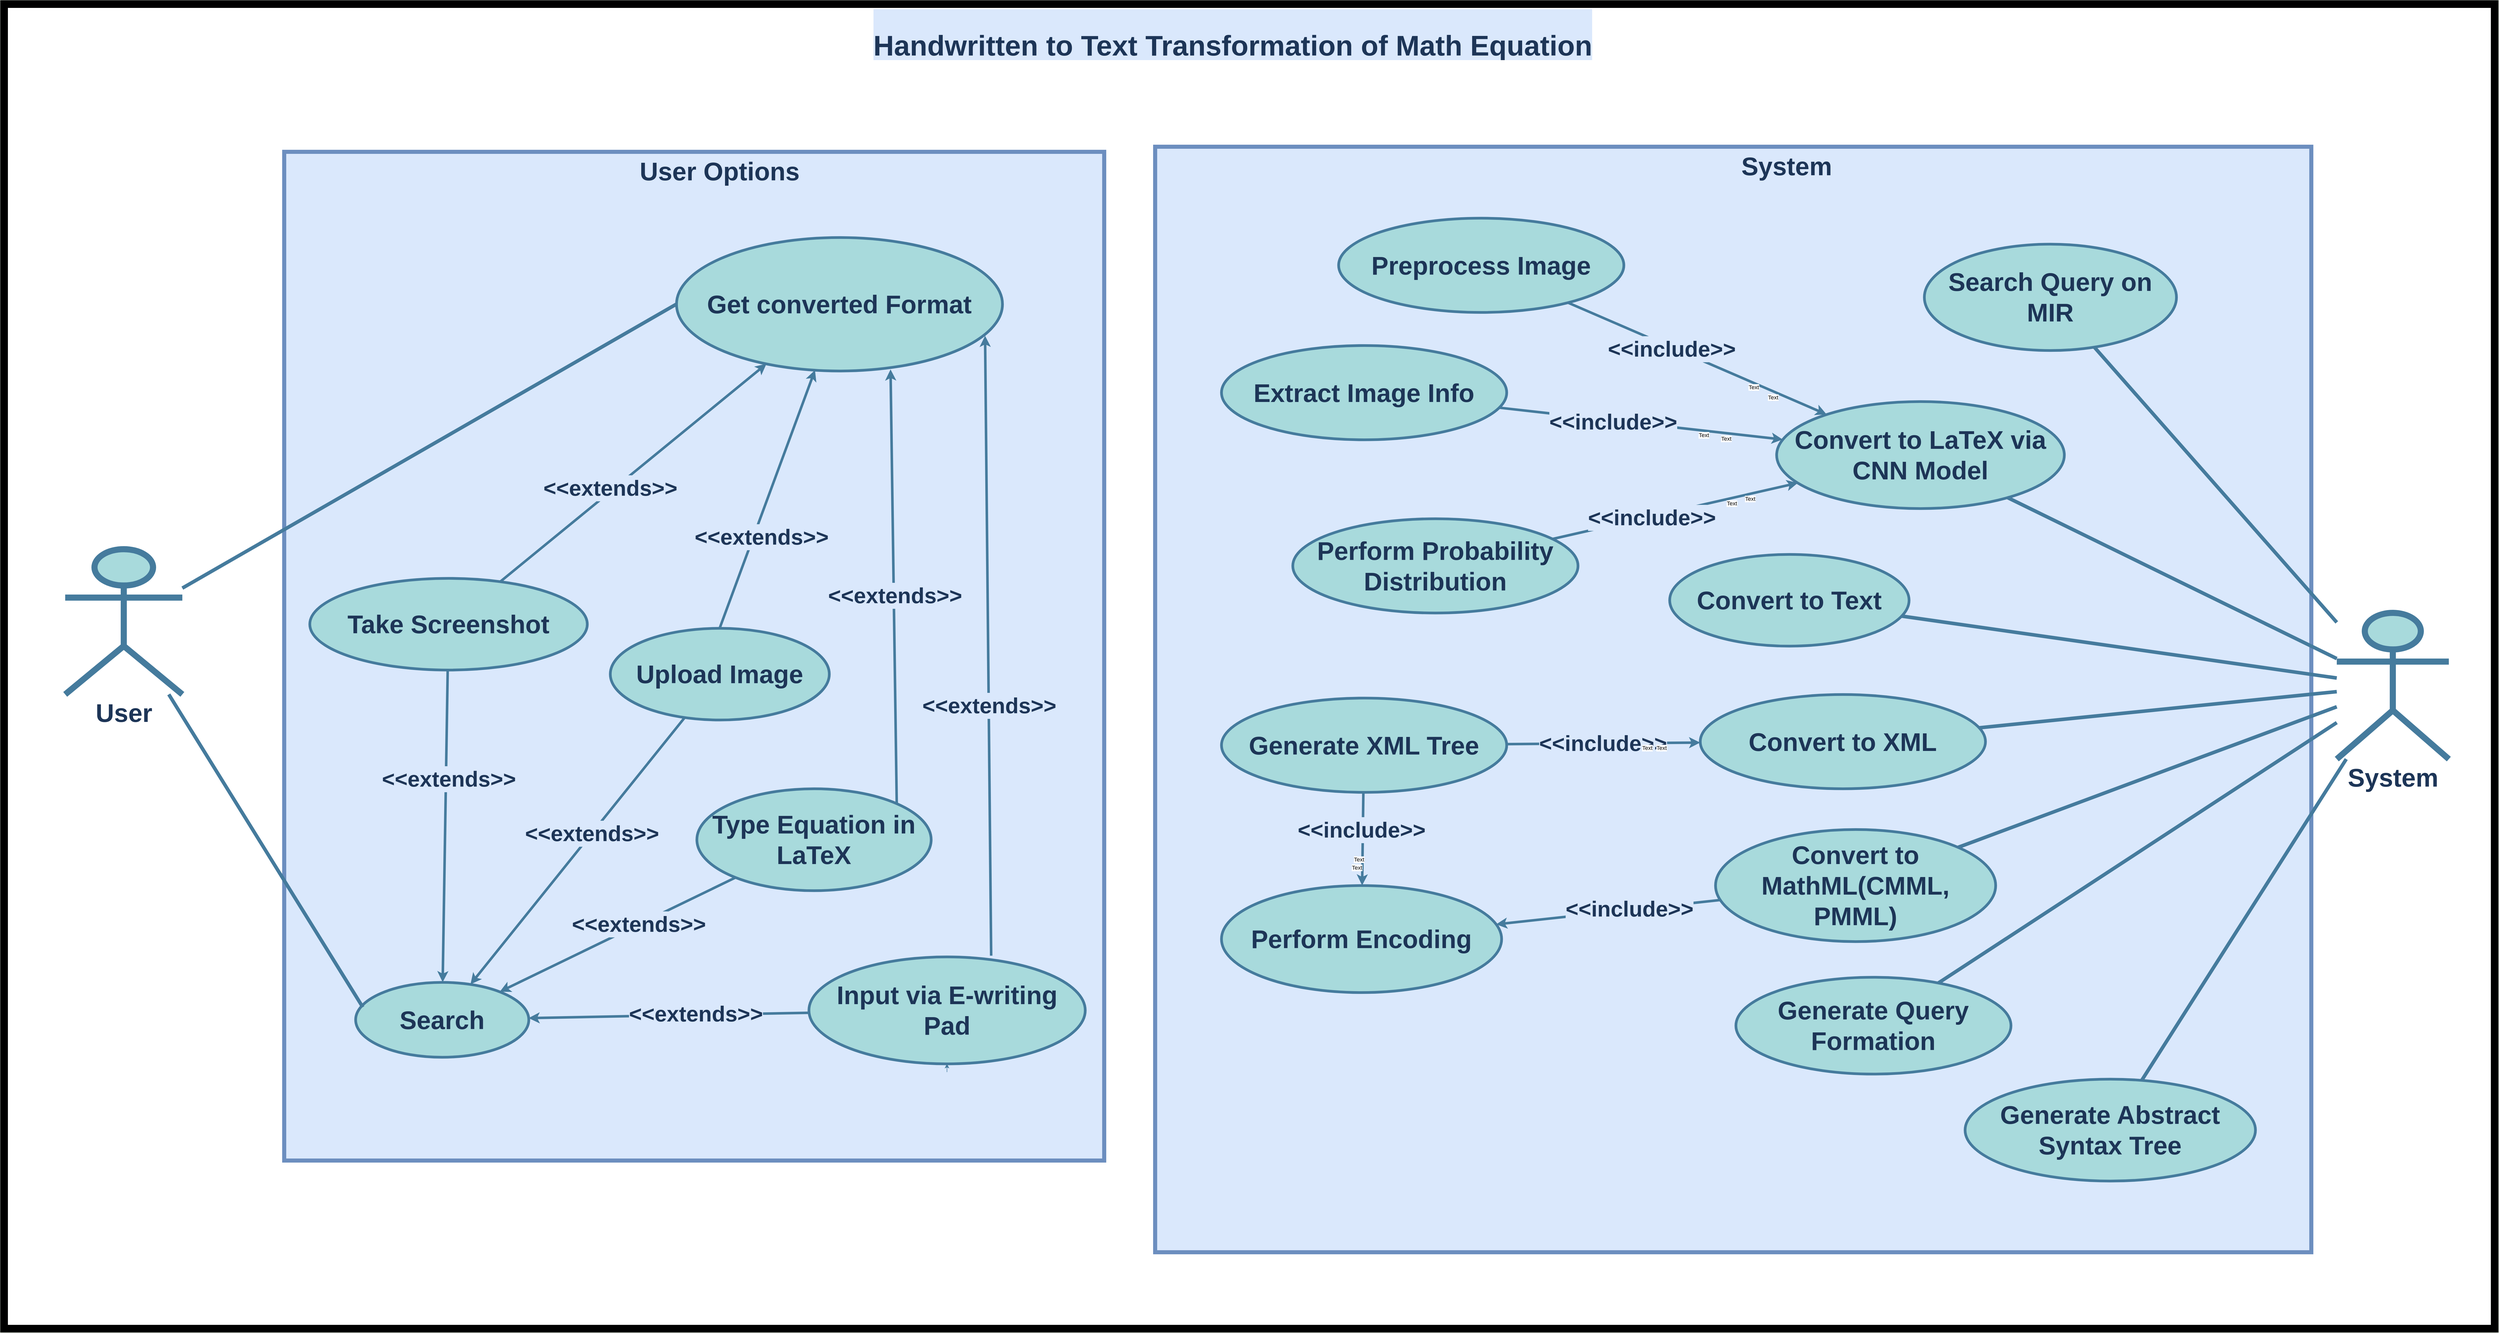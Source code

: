 <mxfile version="16.4.11" type="device" pages="4"><diagram id="43lQ2FAW_pV18UqU_7Fy" name="UseCase"><mxGraphModel dx="15137" dy="6300" grid="1" gridSize="10" guides="1" tooltips="1" connect="1" arrows="1" fold="1" page="1" pageScale="1" pageWidth="850" pageHeight="1100" background="#F1FAEE" math="0" shadow="0"><root><mxCell id="0"/><mxCell id="1" parent="0"/><mxCell id="u_JuDxdgt5vqyp34BnO7-1" value="" style="whiteSpace=wrap;html=1;fontSize=24;fontStyle=1;strokeWidth=15;" parent="1" vertex="1"><mxGeometry x="-9060" y="-2330" width="4890" height="2600" as="geometry"/></mxCell><mxCell id="JiJBpnWK9GFfYZhq0IDm-4" value="" style="whiteSpace=wrap;html=1;strokeColor=#6c8ebf;fontSize=24;fontStyle=1;strokeWidth=8;fillColor=#DAE8FC;" parent="1" vertex="1"><mxGeometry x="-8510" y="-2040" width="1610" height="1980" as="geometry"/></mxCell><UserObject label="Search" lucidchartObjectId="UsAqZtQfYzoC" id="JiJBpnWK9GFfYZhq0IDm-6"><mxCell style="html=1;overflow=block;blockSpacing=1;whiteSpace=wrap;ellipse;whiteSpace=wrap;fontSize=50;fontStyle=1;spacing=3.8;strokeColor=#457B9D;strokeOpacity=100;absoluteArcSize=1;arcSize=9;fillColor=#A8DADC;strokeWidth=5.3;fontColor=#1D3557;" parent="1" vertex="1"><mxGeometry x="-8370" y="-410" width="340" height="147" as="geometry"/></mxCell></UserObject><UserObject label="" lucidchartObjectId="UsAqm2YLRJoJ" id="JiJBpnWK9GFfYZhq0IDm-7"><mxCell style="html=1;jettySize=18;whiteSpace=wrap;fontSize=24;strokeColor=#457B9D;strokeWidth=7;startArrow=none;;endArrow=none;;exitX=0.042;exitY=0.333;exitPerimeter=0;exitDx=0;exitDy=0;labelBackgroundColor=#F1FAEE;fontColor=#1D3557;fontStyle=1;" parent="1" source="JiJBpnWK9GFfYZhq0IDm-6" target="JiJBpnWK9GFfYZhq0IDm-23" edge="1"><mxGeometry width="100" height="100" relative="1" as="geometry"><Array as="points"/><mxPoint x="-7900" y="-1150" as="sourcePoint"/><mxPoint x="-8300" y="-1230" as="targetPoint"/></mxGeometry></mxCell></UserObject><UserObject label="Upload Image" lucidchartObjectId="UsAqRT~AzVye" id="JiJBpnWK9GFfYZhq0IDm-8"><mxCell style="html=1;overflow=block;blockSpacing=1;whiteSpace=wrap;ellipse;whiteSpace=wrap;fontSize=50;fontStyle=1;spacing=3.8;strokeColor=#457B9D;strokeOpacity=100;absoluteArcSize=1;arcSize=9;fillColor=#A8DADC;strokeWidth=5.3;fontColor=#1D3557;" parent="1" vertex="1"><mxGeometry x="-7870" y="-1105" width="430" height="180" as="geometry"/></mxCell></UserObject><UserObject label="Take Screenshot" lucidchartObjectId="UsAqRT~AzVye" id="JiJBpnWK9GFfYZhq0IDm-9"><mxCell style="html=1;overflow=block;blockSpacing=1;whiteSpace=wrap;ellipse;whiteSpace=wrap;fontSize=50;fontStyle=1;spacing=3.8;strokeColor=#457B9D;strokeOpacity=100;absoluteArcSize=1;arcSize=9;fillColor=#A8DADC;strokeWidth=5.3;fontColor=#1D3557;" parent="1" vertex="1"><mxGeometry x="-8460" y="-1203" width="544.84" height="180" as="geometry"/></mxCell></UserObject><UserObject label="Type Equation in LaTeX" lucidchartObjectId="UsAqtFfulzMj" id="JiJBpnWK9GFfYZhq0IDm-10"><mxCell style="html=1;overflow=block;blockSpacing=1;whiteSpace=wrap;ellipse;whiteSpace=wrap;fontSize=50;fontStyle=1;spacing=3.8;strokeColor=#457B9D;strokeOpacity=100;absoluteArcSize=1;arcSize=9;fillColor=#A8DADC;strokeWidth=5.3;fontColor=#1D3557;" parent="1" vertex="1"><mxGeometry x="-7700" y="-790" width="460" height="200" as="geometry"/></mxCell></UserObject><UserObject label="Input via E-writing Pad" lucidchartObjectId="UsAqRT~AzVye" id="JiJBpnWK9GFfYZhq0IDm-11"><mxCell style="html=1;overflow=block;blockSpacing=1;whiteSpace=wrap;ellipse;whiteSpace=wrap;fontSize=50;fontStyle=1;spacing=3.8;strokeColor=#457B9D;strokeOpacity=100;absoluteArcSize=1;arcSize=9;fillColor=#A8DADC;strokeWidth=5.3;fontColor=#1D3557;" parent="1" vertex="1"><mxGeometry x="-7480" y="-460" width="542.5" height="210" as="geometry"/></mxCell></UserObject><mxCell id="JiJBpnWK9GFfYZhq0IDm-13" value="" style="endArrow=classic;html=1;labelBackgroundColor=#F1FAEE;strokeColor=#457B9D;fontColor=#1D3557;fontSize=24;fontStyle=1;strokeWidth=5;" parent="1" source="JiJBpnWK9GFfYZhq0IDm-10" target="JiJBpnWK9GFfYZhq0IDm-6" edge="1"><mxGeometry width="50" height="50" relative="1" as="geometry"><mxPoint x="-7380" y="-796.19" as="sourcePoint"/><mxPoint x="-7330" y="-846.19" as="targetPoint"/></mxGeometry></mxCell><mxCell id="9gwPjAFbR7aKW3rGHoN5-11" value="&amp;lt;&amp;lt;extends&amp;gt;&amp;gt;" style="edgeLabel;html=1;align=center;verticalAlign=middle;resizable=0;points=[];fontSize=43;fontColor=#1D3557;labelBackgroundColor=#DAE8FC;fontStyle=1" parent="JiJBpnWK9GFfYZhq0IDm-13" vertex="1" connectable="0"><mxGeometry x="-0.175" y="-1" relative="1" as="geometry"><mxPoint x="1" as="offset"/></mxGeometry></mxCell><mxCell id="JiJBpnWK9GFfYZhq0IDm-15" value="" style="endArrow=classic;html=1;labelBackgroundColor=#F1FAEE;strokeColor=#457B9D;fontColor=#1D3557;fontSize=24;fontStyle=1;strokeWidth=5;" parent="1" source="JiJBpnWK9GFfYZhq0IDm-8" target="JiJBpnWK9GFfYZhq0IDm-6" edge="1"><mxGeometry width="50" height="50" relative="1" as="geometry"><mxPoint x="-7419.302" y="-1087.617" as="sourcePoint"/><mxPoint x="-7800" y="-1019" as="targetPoint"/></mxGeometry></mxCell><mxCell id="9gwPjAFbR7aKW3rGHoN5-10" value="&amp;lt;&amp;lt;extends&amp;gt;&amp;gt;" style="edgeLabel;html=1;align=center;verticalAlign=middle;resizable=0;points=[];fontSize=43;fontColor=#1D3557;labelBackgroundColor=#DAE8FC;fontStyle=1" parent="JiJBpnWK9GFfYZhq0IDm-15" vertex="1" connectable="0"><mxGeometry x="-0.431" y="-3" relative="1" as="geometry"><mxPoint x="-61" y="80" as="offset"/></mxGeometry></mxCell><mxCell id="JiJBpnWK9GFfYZhq0IDm-17" value="" style="endArrow=classic;html=1;labelBackgroundColor=#F1FAEE;strokeColor=#457B9D;fontColor=#1D3557;fontSize=24;fontStyle=1;strokeWidth=5;" parent="1" source="JiJBpnWK9GFfYZhq0IDm-9" target="JiJBpnWK9GFfYZhq0IDm-6" edge="1"><mxGeometry width="50" height="50" relative="1" as="geometry"><mxPoint x="-7608.718" y="-591.589" as="sourcePoint"/><mxPoint x="-7851.198" y="-648.492" as="targetPoint"/><Array as="points"/></mxGeometry></mxCell><mxCell id="9gwPjAFbR7aKW3rGHoN5-7" value="&lt;span style=&quot;font-size: 43px;&quot;&gt;&amp;lt;&amp;lt;extends&amp;gt;&amp;gt;&lt;/span&gt;" style="edgeLabel;html=1;align=center;verticalAlign=middle;resizable=0;points=[];fontSize=43;fontColor=#1D3557;labelBackgroundColor=#DAE8FC;fontStyle=1" parent="JiJBpnWK9GFfYZhq0IDm-17" vertex="1" connectable="0"><mxGeometry x="-0.105" y="6" relative="1" as="geometry"><mxPoint y="-61" as="offset"/></mxGeometry></mxCell><mxCell id="JiJBpnWK9GFfYZhq0IDm-19" value="" style="endArrow=classic;html=1;labelBackgroundColor=#F1FAEE;strokeColor=#457B9D;fontColor=#1D3557;fontSize=24;fontStyle=1;strokeWidth=5;" parent="1" source="JiJBpnWK9GFfYZhq0IDm-11" target="JiJBpnWK9GFfYZhq0IDm-6" edge="1"><mxGeometry width="50" height="50" relative="1" as="geometry"><mxPoint x="-7598.718" y="-581.589" as="sourcePoint"/><mxPoint x="-7841.198" y="-638.492" as="targetPoint"/></mxGeometry></mxCell><mxCell id="9gwPjAFbR7aKW3rGHoN5-12" value="&amp;lt;&amp;lt;extends&amp;gt;&amp;gt;" style="edgeLabel;html=1;align=center;verticalAlign=middle;resizable=0;points=[];fontSize=43;fontColor=#1D3557;labelBackgroundColor=#DAE8FC;fontStyle=1" parent="JiJBpnWK9GFfYZhq0IDm-19" vertex="1" connectable="0"><mxGeometry x="-0.193" y="-2" relative="1" as="geometry"><mxPoint x="-1" as="offset"/></mxGeometry></mxCell><mxCell id="JiJBpnWK9GFfYZhq0IDm-23" value="User" style="shape=umlActor;verticalLabelPosition=bottom;verticalAlign=top;html=1;outlineConnect=0;fillColor=#A8DADC;strokeColor=#457B9D;fontColor=#1D3557;fontSize=50;strokeWidth=12;fontStyle=1;" parent="1" vertex="1"><mxGeometry x="-8940" y="-1260" width="230" height="285" as="geometry"/></mxCell><mxCell id="JiJBpnWK9GFfYZhq0IDm-24" value="&lt;font style=&quot;font-size: 50px;&quot;&gt;User Options&lt;/font&gt;" style="text;html=1;strokeColor=none;fillColor=none;align=center;verticalAlign=middle;whiteSpace=wrap;fontColor=#1D3557;fontSize=50;fontStyle=1;strokeWidth=14;" parent="1" vertex="1"><mxGeometry x="-7955" y="-2020" width="600" height="35" as="geometry"/></mxCell><mxCell id="JiJBpnWK9GFfYZhq0IDm-61" value="" style="whiteSpace=wrap;html=1;fillColor=#dae8fc;strokeColor=#6c8ebf;fontSize=24;fontStyle=1;strokeWidth=8;" parent="1" vertex="1"><mxGeometry x="-6800" y="-2050" width="2270" height="2170" as="geometry"/></mxCell><UserObject label="Convert to Text" lucidchartObjectId="UsAqZtQfYzoC" id="JiJBpnWK9GFfYZhq0IDm-62"><mxCell style="html=1;overflow=block;blockSpacing=1;whiteSpace=wrap;ellipse;whiteSpace=wrap;fontSize=50;fontStyle=1;spacing=3.8;strokeColor=#457B9D;strokeOpacity=100;absoluteArcSize=1;arcSize=9;fillColor=#A8DADC;strokeWidth=5.3;fontColor=#1D3557;" parent="1" vertex="1"><mxGeometry x="-5790" y="-1250" width="470" height="180" as="geometry"/></mxCell></UserObject><UserObject label="" lucidchartObjectId="UsAqm2YLRJoJ" id="JiJBpnWK9GFfYZhq0IDm-63"><mxCell style="html=1;jettySize=18;whiteSpace=wrap;fontSize=24;strokeColor=#457B9D;strokeWidth=7;startArrow=none;;endArrow=none;;labelBackgroundColor=#F1FAEE;fontColor=#1D3557;fontStyle=1;" parent="1" source="JiJBpnWK9GFfYZhq0IDm-62" target="JiJBpnWK9GFfYZhq0IDm-64" edge="1"><mxGeometry width="100" height="100" relative="1" as="geometry"><Array as="points"/><mxPoint x="-6602.5" y="-1114.61" as="sourcePoint"/><mxPoint x="-7062.5" y="-816.459" as="targetPoint"/></mxGeometry></mxCell></UserObject><mxCell id="JiJBpnWK9GFfYZhq0IDm-64" value="System" style="shape=umlActor;verticalLabelPosition=bottom;verticalAlign=top;html=1;outlineConnect=0;fillColor=#A8DADC;strokeColor=#457B9D;fontColor=#1D3557;fontSize=50;strokeWidth=12;fontStyle=1;" parent="1" vertex="1"><mxGeometry x="-4480" y="-1135" width="220" height="287" as="geometry"/></mxCell><UserObject label="Convert to MathML(CMML, PMML)" lucidchartObjectId="UsAqRT~AzVye" id="JiJBpnWK9GFfYZhq0IDm-65"><mxCell style="html=1;overflow=block;blockSpacing=1;whiteSpace=wrap;ellipse;whiteSpace=wrap;fontSize=50;fontStyle=1;spacing=3.8;strokeColor=#457B9D;strokeOpacity=100;absoluteArcSize=1;arcSize=9;fillColor=#A8DADC;strokeWidth=5.3;fontColor=#1D3557;" parent="1" vertex="1"><mxGeometry x="-5700" y="-710" width="550" height="220" as="geometry"/></mxCell></UserObject><UserObject label="Convert to XML" lucidchartObjectId="UsAqRT~AzVye" id="JiJBpnWK9GFfYZhq0IDm-66"><mxCell style="html=1;overflow=block;blockSpacing=1;whiteSpace=wrap;ellipse;whiteSpace=wrap;fontSize=50;fontStyle=1;spacing=3.8;strokeColor=#457B9D;strokeOpacity=100;absoluteArcSize=1;arcSize=9;fillColor=#A8DADC;strokeWidth=5.3;fontColor=#1D3557;" parent="1" vertex="1"><mxGeometry x="-5730" y="-975" width="560" height="185" as="geometry"/></mxCell></UserObject><UserObject label="Convert to LaTeX via CNN Model" lucidchartObjectId="UsAqRT~AzVye" id="JiJBpnWK9GFfYZhq0IDm-67"><mxCell style="html=1;overflow=block;blockSpacing=1;whiteSpace=wrap;ellipse;whiteSpace=wrap;fontSize=50;fontStyle=1;spacing=3.8;strokeColor=#457B9D;strokeOpacity=100;absoluteArcSize=1;arcSize=9;fillColor=#A8DADC;strokeWidth=5.3;fontColor=#1D3557;" parent="1" vertex="1"><mxGeometry x="-5580" y="-1550" width="564.84" height="210" as="geometry"/></mxCell></UserObject><UserObject label="" lucidchartObjectId="UsAqm2YLRJoJ" id="JiJBpnWK9GFfYZhq0IDm-68"><mxCell style="html=1;jettySize=18;whiteSpace=wrap;fontSize=24;strokeColor=#457B9D;strokeWidth=7;startArrow=none;;endArrow=none;;labelBackgroundColor=#F1FAEE;fontColor=#1D3557;fontStyle=1;" parent="1" source="JiJBpnWK9GFfYZhq0IDm-65" target="JiJBpnWK9GFfYZhq0IDm-64" edge="1"><mxGeometry width="100" height="100" relative="1" as="geometry"><Array as="points"/><mxPoint x="-6602.42" y="-1177.04" as="sourcePoint"/><mxPoint x="-7102.5" y="-1011.784" as="targetPoint"/></mxGeometry></mxCell></UserObject><UserObject label="" lucidchartObjectId="UsAqm2YLRJoJ" id="JiJBpnWK9GFfYZhq0IDm-69"><mxCell style="html=1;jettySize=18;whiteSpace=wrap;fontSize=24;strokeColor=#457B9D;strokeWidth=7;startArrow=none;;endArrow=none;;labelBackgroundColor=#F1FAEE;fontColor=#1D3557;fontStyle=1;" parent="1" source="JiJBpnWK9GFfYZhq0IDm-66" target="JiJBpnWK9GFfYZhq0IDm-64" edge="1"><mxGeometry width="100" height="100" relative="1" as="geometry"><Array as="points"/><mxPoint x="-6592.42" y="-1167.04" as="sourcePoint"/><mxPoint x="-7092.5" y="-1001.784" as="targetPoint"/></mxGeometry></mxCell></UserObject><UserObject label="" lucidchartObjectId="UsAqm2YLRJoJ" id="JiJBpnWK9GFfYZhq0IDm-71"><mxCell style="html=1;jettySize=18;whiteSpace=wrap;fontSize=24;strokeColor=#457B9D;strokeWidth=7;startArrow=none;;endArrow=none;;labelBackgroundColor=#F1FAEE;fontColor=#1D3557;fontStyle=1;" parent="1" source="JiJBpnWK9GFfYZhq0IDm-67" target="JiJBpnWK9GFfYZhq0IDm-64" edge="1"><mxGeometry width="100" height="100" relative="1" as="geometry"><Array as="points"/><mxPoint x="-6817.5" y="-1157.04" as="sourcePoint"/><mxPoint x="-7122.5" y="-1052.666" as="targetPoint"/></mxGeometry></mxCell></UserObject><UserObject label="Generate Query Formation" lucidchartObjectId="UsAqRT~AzVye" id="JiJBpnWK9GFfYZhq0IDm-77"><mxCell style="html=1;overflow=block;blockSpacing=1;whiteSpace=wrap;ellipse;whiteSpace=wrap;fontSize=50;fontStyle=1;spacing=3.8;strokeColor=#457B9D;strokeOpacity=100;absoluteArcSize=1;arcSize=9;fillColor=#A8DADC;strokeWidth=5.3;fontColor=#1D3557;" parent="1" vertex="1"><mxGeometry x="-5660" y="-420" width="540.08" height="190" as="geometry"/></mxCell></UserObject><UserObject label="" lucidchartObjectId="UsAqm2YLRJoJ" id="JiJBpnWK9GFfYZhq0IDm-78"><mxCell style="html=1;jettySize=18;whiteSpace=wrap;fontSize=24;strokeColor=#457B9D;strokeWidth=7;startArrow=none;;endArrow=none;;labelBackgroundColor=#F1FAEE;fontColor=#1D3557;fontStyle=1;" parent="1" source="JiJBpnWK9GFfYZhq0IDm-77" target="JiJBpnWK9GFfYZhq0IDm-64" edge="1"><mxGeometry width="100" height="100" relative="1" as="geometry"><Array as="points"/><mxPoint x="-6697.879" y="-821.508" as="sourcePoint"/><mxPoint x="-7122.5" y="-996.148" as="targetPoint"/></mxGeometry></mxCell></UserObject><UserObject label="Search Query on MIR" lucidchartObjectId="UsAqRT~AzVye" id="JiJBpnWK9GFfYZhq0IDm-79"><mxCell style="html=1;overflow=block;blockSpacing=1;whiteSpace=wrap;ellipse;whiteSpace=wrap;fontSize=50;fontStyle=1;spacing=3.8;strokeColor=#457B9D;strokeOpacity=100;absoluteArcSize=1;arcSize=9;fillColor=#A8DADC;strokeWidth=5.3;fontColor=#1D3557;" parent="1" vertex="1"><mxGeometry x="-5290" y="-1859" width="495" height="208.75" as="geometry"/></mxCell></UserObject><UserObject label="" lucidchartObjectId="UsAqm2YLRJoJ" id="JiJBpnWK9GFfYZhq0IDm-80"><mxCell style="html=1;jettySize=18;whiteSpace=wrap;fontSize=24;strokeColor=#457B9D;strokeWidth=7;startArrow=none;;endArrow=none;;labelBackgroundColor=#F1FAEE;fontColor=#1D3557;fontStyle=1;" parent="1" source="JiJBpnWK9GFfYZhq0IDm-79" target="JiJBpnWK9GFfYZhq0IDm-64" edge="1"><mxGeometry width="100" height="100" relative="1" as="geometry"><Array as="points"/><mxPoint x="-6744.369" y="-666.295" as="sourcePoint"/><mxPoint x="-7122.5" y="-967.293" as="targetPoint"/></mxGeometry></mxCell></UserObject><UserObject label="Get converted Format" lucidchartObjectId="UsAqZtQfYzoC" id="JiJBpnWK9GFfYZhq0IDm-81"><mxCell style="html=1;overflow=block;blockSpacing=1;whiteSpace=wrap;ellipse;whiteSpace=wrap;fontSize=50;fontStyle=1;spacing=3.8;strokeColor=#457B9D;strokeOpacity=100;absoluteArcSize=1;arcSize=9;fillColor=#A8DADC;strokeWidth=5.3;fontColor=#1D3557;" parent="1" vertex="1"><mxGeometry x="-7740" y="-1872" width="640" height="262" as="geometry"/></mxCell></UserObject><UserObject label="" lucidchartObjectId="UsAqm2YLRJoJ" id="JiJBpnWK9GFfYZhq0IDm-82"><mxCell style="html=1;jettySize=18;whiteSpace=wrap;fontSize=24;strokeColor=#457B9D;strokeWidth=7;startArrow=none;;endArrow=none;;labelBackgroundColor=#F1FAEE;fontColor=#1D3557;fontStyle=1;exitX=0;exitY=0.5;exitDx=0;exitDy=0;" parent="1" source="JiJBpnWK9GFfYZhq0IDm-81" target="JiJBpnWK9GFfYZhq0IDm-23" edge="1"><mxGeometry width="100" height="100" relative="1" as="geometry"><Array as="points"/><mxPoint x="-7630" y="-1610" as="sourcePoint"/><mxPoint x="-8410" y="-1070.006" as="targetPoint"/></mxGeometry></mxCell></UserObject><mxCell id="gGhIYHL-_qqMrUdBZKtp-4" style="edgeStyle=orthogonalEdgeStyle;orthogonalLoop=1;jettySize=auto;html=1;exitX=0.5;exitY=1;exitDx=0;exitDy=0;fontSize=24;fontColor=#1D3557;strokeColor=#457B9D;fillColor=#A8DADC;fontStyle=1" parent="1" source="JiJBpnWK9GFfYZhq0IDm-11" target="JiJBpnWK9GFfYZhq0IDm-11" edge="1"><mxGeometry relative="1" as="geometry"/></mxCell><mxCell id="9gwPjAFbR7aKW3rGHoN5-27" value="&lt;h1 style=&quot;font-size: 56px;&quot;&gt;Handwritten to Text Transformation of Math Equation&lt;/h1&gt;" style="text;html=1;strokeColor=none;fillColor=none;spacing=5;spacingTop=-20;whiteSpace=wrap;overflow=hidden;rounded=0;labelBackgroundColor=#DAE8FC;fontSize=56;fontColor=#1D3557;align=center;fontStyle=1" parent="1" vertex="1"><mxGeometry x="-7890" y="-2310" width="2485" height="90" as="geometry"/></mxCell><mxCell id="Wavk-zrQgPUwoB1MU989-24" value="System" style="text;html=1;strokeColor=none;fillColor=none;align=center;verticalAlign=middle;whiteSpace=wrap;fontColor=#1D3557;fontSize=50;fontStyle=1;strokeWidth=14;" parent="1" vertex="1"><mxGeometry x="-5860" y="-2030" width="600" height="35" as="geometry"/></mxCell><mxCell id="pvZgPxJ3QHcSpTcqhBxW-8" value="" style="endArrow=classic;html=1;labelBackgroundColor=#F1FAEE;strokeColor=#457B9D;fontColor=#1D3557;fontSize=24;fontStyle=1;strokeWidth=5;" parent="1" source="JiJBpnWK9GFfYZhq0IDm-9" target="JiJBpnWK9GFfYZhq0IDm-81" edge="1"><mxGeometry width="50" height="50" relative="1" as="geometry"><mxPoint x="-7541.621" y="-388.901" as="sourcePoint"/><mxPoint x="-8169.997" y="-789.998" as="targetPoint"/></mxGeometry></mxCell><mxCell id="pvZgPxJ3QHcSpTcqhBxW-9" value="&amp;lt;&amp;lt;extends&amp;gt;&amp;gt;" style="edgeLabel;html=1;align=center;verticalAlign=middle;resizable=0;points=[];fontSize=43;fontColor=#1D3557;labelBackgroundColor=#DAE8FC;fontStyle=1" parent="pvZgPxJ3QHcSpTcqhBxW-8" vertex="1" connectable="0"><mxGeometry x="-0.193" y="-2" relative="1" as="geometry"><mxPoint x="3" y="-13" as="offset"/></mxGeometry></mxCell><mxCell id="pvZgPxJ3QHcSpTcqhBxW-10" value="" style="endArrow=classic;html=1;labelBackgroundColor=#F1FAEE;strokeColor=#457B9D;fontColor=#1D3557;fontSize=24;fontStyle=1;strokeWidth=5;exitX=0.5;exitY=0;exitDx=0;exitDy=0;" parent="1" source="JiJBpnWK9GFfYZhq0IDm-8" target="JiJBpnWK9GFfYZhq0IDm-81" edge="1"><mxGeometry width="50" height="50" relative="1" as="geometry"><mxPoint x="-7561.621" y="-343.001" as="sourcePoint"/><mxPoint x="-8189.997" y="-744.098" as="targetPoint"/></mxGeometry></mxCell><mxCell id="pvZgPxJ3QHcSpTcqhBxW-11" value="&amp;lt;&amp;lt;extends&amp;gt;&amp;gt;" style="edgeLabel;html=1;align=center;verticalAlign=middle;resizable=0;points=[];fontSize=43;fontColor=#1D3557;labelBackgroundColor=#DAE8FC;fontStyle=1" parent="pvZgPxJ3QHcSpTcqhBxW-10" vertex="1" connectable="0"><mxGeometry x="-0.193" y="-2" relative="1" as="geometry"><mxPoint x="4" y="25" as="offset"/></mxGeometry></mxCell><mxCell id="pvZgPxJ3QHcSpTcqhBxW-12" value="" style="endArrow=classic;html=1;labelBackgroundColor=#F1FAEE;strokeColor=#457B9D;fontColor=#1D3557;fontSize=24;fontStyle=1;strokeWidth=5;exitX=1;exitY=0;exitDx=0;exitDy=0;entryX=0.657;entryY=0.989;entryDx=0;entryDy=0;entryPerimeter=0;" parent="1" source="JiJBpnWK9GFfYZhq0IDm-10" target="JiJBpnWK9GFfYZhq0IDm-81" edge="1"><mxGeometry width="50" height="50" relative="1" as="geometry"><mxPoint x="-7101.621" y="-863.001" as="sourcePoint"/><mxPoint x="-7729.997" y="-1264.098" as="targetPoint"/></mxGeometry></mxCell><mxCell id="pvZgPxJ3QHcSpTcqhBxW-13" value="&amp;lt;&amp;lt;extends&amp;gt;&amp;gt;" style="edgeLabel;html=1;align=center;verticalAlign=middle;resizable=0;points=[];fontSize=43;fontColor=#1D3557;labelBackgroundColor=#DAE8FC;fontStyle=1" parent="pvZgPxJ3QHcSpTcqhBxW-12" vertex="1" connectable="0"><mxGeometry x="-0.193" y="-2" relative="1" as="geometry"><mxPoint x="-1" y="-65" as="offset"/></mxGeometry></mxCell><mxCell id="pvZgPxJ3QHcSpTcqhBxW-14" value="" style="endArrow=classic;html=1;labelBackgroundColor=#F1FAEE;strokeColor=#457B9D;fontColor=#1D3557;fontSize=24;fontStyle=1;strokeWidth=5;exitX=0.66;exitY=-0.01;exitDx=0;exitDy=0;exitPerimeter=0;entryX=0.947;entryY=0.737;entryDx=0;entryDy=0;entryPerimeter=0;" parent="1" source="JiJBpnWK9GFfYZhq0IDm-11" target="JiJBpnWK9GFfYZhq0IDm-81" edge="1"><mxGeometry width="50" height="50" relative="1" as="geometry"><mxPoint x="-7325.871" y="-434.671" as="sourcePoint"/><mxPoint x="-7954.247" y="-835.768" as="targetPoint"/></mxGeometry></mxCell><mxCell id="pvZgPxJ3QHcSpTcqhBxW-15" value="&amp;lt;&amp;lt;extends&amp;gt;&amp;gt;" style="edgeLabel;html=1;align=center;verticalAlign=middle;resizable=0;points=[];fontSize=43;fontColor=#1D3557;labelBackgroundColor=#DAE8FC;fontStyle=1" parent="pvZgPxJ3QHcSpTcqhBxW-14" vertex="1" connectable="0"><mxGeometry x="-0.193" y="-2" relative="1" as="geometry"><mxPoint x="-1" as="offset"/></mxGeometry></mxCell><UserObject label="Generate Abstract Syntax Tree" lucidchartObjectId="UsAqRT~AzVye" id="Z6V-RTj62wt-4GaBdiK5-1"><mxCell style="html=1;overflow=block;blockSpacing=1;whiteSpace=wrap;ellipse;whiteSpace=wrap;fontSize=50;fontStyle=1;spacing=3.8;strokeColor=#457B9D;strokeOpacity=100;absoluteArcSize=1;arcSize=9;fillColor=#A8DADC;strokeWidth=5.3;fontColor=#1D3557;" parent="1" vertex="1"><mxGeometry x="-5210" y="-220" width="570.08" height="200" as="geometry"/></mxCell></UserObject><UserObject label="" lucidchartObjectId="UsAqm2YLRJoJ" id="Z6V-RTj62wt-4GaBdiK5-2"><mxCell style="html=1;jettySize=18;whiteSpace=wrap;fontSize=24;strokeColor=#457B9D;strokeWidth=7;startArrow=none;;endArrow=none;;labelBackgroundColor=#F1FAEE;fontColor=#1D3557;fontStyle=1;" parent="1" source="Z6V-RTj62wt-4GaBdiK5-1" target="JiJBpnWK9GFfYZhq0IDm-64" edge="1"><mxGeometry width="100" height="100" relative="1" as="geometry"><Array as="points"/><mxPoint x="-6406.161" y="-227.519" as="sourcePoint"/><mxPoint x="-5400" y="-848.606" as="targetPoint"/></mxGeometry></mxCell></UserObject><UserObject label="Generate XML Tree" lucidchartObjectId="UsAqRT~AzVye" id="vttpscmNoBNQx9bEHGOu-1"><mxCell style="html=1;overflow=block;blockSpacing=1;whiteSpace=wrap;ellipse;whiteSpace=wrap;fontSize=50;fontStyle=1;spacing=3.8;strokeColor=#457B9D;strokeOpacity=100;absoluteArcSize=1;arcSize=9;fillColor=#A8DADC;strokeWidth=5.3;fontColor=#1D3557;" vertex="1" parent="1"><mxGeometry x="-6670" y="-968" width="560" height="185" as="geometry"/></mxCell></UserObject><mxCell id="vttpscmNoBNQx9bEHGOu-2" value="" style="endArrow=classic;html=1;labelBackgroundColor=#F1FAEE;strokeColor=#457B9D;fontColor=#1D3557;fontSize=24;fontStyle=1;strokeWidth=5;" edge="1" parent="1" source="vttpscmNoBNQx9bEHGOu-1" target="vttpscmNoBNQx9bEHGOu-4"><mxGeometry width="50" height="50" relative="1" as="geometry"><mxPoint x="-6270" y="-910" as="sourcePoint"/><mxPoint x="-5840" y="-920" as="targetPoint"/></mxGeometry></mxCell><mxCell id="vttpscmNoBNQx9bEHGOu-3" value="&amp;lt;&amp;lt;include&amp;gt;&amp;gt;" style="edgeLabel;html=1;align=center;verticalAlign=middle;resizable=0;points=[];fontSize=43;fontColor=#1D3557;labelBackgroundColor=#DAE8FC;fontStyle=1" vertex="1" connectable="0" parent="vttpscmNoBNQx9bEHGOu-2"><mxGeometry x="-0.193" y="-2" relative="1" as="geometry"><mxPoint x="-1" as="offset"/></mxGeometry></mxCell><mxCell id="vttpscmNoBNQx9bEHGOu-5" value="Text" style="edgeLabel;html=1;align=center;verticalAlign=middle;resizable=0;points=[];" vertex="1" connectable="0" parent="vttpscmNoBNQx9bEHGOu-2"><mxGeometry x="0.609" y="-9" relative="1" as="geometry"><mxPoint x="-2" y="1" as="offset"/></mxGeometry></mxCell><mxCell id="vttpscmNoBNQx9bEHGOu-6" value="Text" style="edgeLabel;html=1;align=center;verticalAlign=middle;resizable=0;points=[];" vertex="1" connectable="0" parent="vttpscmNoBNQx9bEHGOu-2"><mxGeometry x="0.441" y="-9" relative="1" as="geometry"><mxPoint x="2" as="offset"/></mxGeometry></mxCell><UserObject label="Perform Encoding" lucidchartObjectId="UsAqRT~AzVye" id="vttpscmNoBNQx9bEHGOu-4"><mxCell style="html=1;overflow=block;blockSpacing=1;whiteSpace=wrap;ellipse;whiteSpace=wrap;fontSize=50;fontStyle=1;spacing=3.8;strokeColor=#457B9D;strokeOpacity=100;absoluteArcSize=1;arcSize=9;fillColor=#A8DADC;strokeWidth=5.3;fontColor=#1D3557;" vertex="1" parent="1"><mxGeometry x="-6670" y="-600" width="550" height="210" as="geometry"/></mxCell></UserObject><mxCell id="vttpscmNoBNQx9bEHGOu-11" value="" style="endArrow=classic;html=1;labelBackgroundColor=#F1FAEE;strokeColor=#457B9D;fontColor=#1D3557;fontSize=24;fontStyle=1;strokeWidth=5;" edge="1" parent="1" source="vttpscmNoBNQx9bEHGOu-1" target="JiJBpnWK9GFfYZhq0IDm-66"><mxGeometry width="50" height="50" relative="1" as="geometry"><mxPoint x="-6510.113" y="-818.845" as="sourcePoint"/><mxPoint x="-6259.408" y="-543.315" as="targetPoint"/></mxGeometry></mxCell><mxCell id="vttpscmNoBNQx9bEHGOu-12" value="&amp;lt;&amp;lt;include&amp;gt;&amp;gt;" style="edgeLabel;html=1;align=center;verticalAlign=middle;resizable=0;points=[];fontSize=43;fontColor=#1D3557;labelBackgroundColor=#DAE8FC;fontStyle=1" vertex="1" connectable="0" parent="vttpscmNoBNQx9bEHGOu-11"><mxGeometry x="-0.193" y="-2" relative="1" as="geometry"><mxPoint x="35" y="-3" as="offset"/></mxGeometry></mxCell><mxCell id="vttpscmNoBNQx9bEHGOu-13" value="Text" style="edgeLabel;html=1;align=center;verticalAlign=middle;resizable=0;points=[];" vertex="1" connectable="0" parent="vttpscmNoBNQx9bEHGOu-11"><mxGeometry x="0.609" y="-9" relative="1" as="geometry"><mxPoint x="-2" y="1" as="offset"/></mxGeometry></mxCell><mxCell id="vttpscmNoBNQx9bEHGOu-14" value="Text" style="edgeLabel;html=1;align=center;verticalAlign=middle;resizable=0;points=[];" vertex="1" connectable="0" parent="vttpscmNoBNQx9bEHGOu-11"><mxGeometry x="0.441" y="-9" relative="1" as="geometry"><mxPoint x="2" as="offset"/></mxGeometry></mxCell><mxCell id="vttpscmNoBNQx9bEHGOu-15" value="" style="endArrow=classic;html=1;labelBackgroundColor=#F1FAEE;strokeColor=#457B9D;fontColor=#1D3557;fontSize=24;fontStyle=1;strokeWidth=5;" edge="1" parent="1" source="JiJBpnWK9GFfYZhq0IDm-65" target="vttpscmNoBNQx9bEHGOu-4"><mxGeometry width="50" height="50" relative="1" as="geometry"><mxPoint x="-5869.686" y="-190.003" as="sourcePoint"/><mxPoint x="-6419.999" y="-178.221" as="targetPoint"/></mxGeometry></mxCell><mxCell id="vttpscmNoBNQx9bEHGOu-16" value="&amp;lt;&amp;lt;include&amp;gt;&amp;gt;" style="edgeLabel;html=1;align=center;verticalAlign=middle;resizable=0;points=[];fontSize=43;fontColor=#1D3557;labelBackgroundColor=#DAE8FC;fontStyle=1" vertex="1" connectable="0" parent="vttpscmNoBNQx9bEHGOu-15"><mxGeometry x="-0.193" y="-2" relative="1" as="geometry"><mxPoint x="-1" as="offset"/></mxGeometry></mxCell><UserObject label="Preprocess Image" lucidchartObjectId="UsAqRT~AzVye" id="vttpscmNoBNQx9bEHGOu-18"><mxCell style="html=1;overflow=block;blockSpacing=1;whiteSpace=wrap;ellipse;whiteSpace=wrap;fontSize=50;fontStyle=1;spacing=3.8;strokeColor=#457B9D;strokeOpacity=100;absoluteArcSize=1;arcSize=9;fillColor=#A8DADC;strokeWidth=5.3;fontColor=#1D3557;" vertex="1" parent="1"><mxGeometry x="-6440" y="-1910" width="560" height="185" as="geometry"/></mxCell></UserObject><UserObject label="Extract Image Info" lucidchartObjectId="UsAqRT~AzVye" id="vttpscmNoBNQx9bEHGOu-19"><mxCell style="html=1;overflow=block;blockSpacing=1;whiteSpace=wrap;ellipse;whiteSpace=wrap;fontSize=50;fontStyle=1;spacing=3.8;strokeColor=#457B9D;strokeOpacity=100;absoluteArcSize=1;arcSize=9;fillColor=#A8DADC;strokeWidth=5.3;fontColor=#1D3557;" vertex="1" parent="1"><mxGeometry x="-6670" y="-1660" width="560" height="185" as="geometry"/></mxCell></UserObject><UserObject label="Perform Probability Distribution" lucidchartObjectId="UsAqRT~AzVye" id="vttpscmNoBNQx9bEHGOu-20"><mxCell style="html=1;overflow=block;blockSpacing=1;whiteSpace=wrap;ellipse;whiteSpace=wrap;fontSize=50;fontStyle=1;spacing=3.8;strokeColor=#457B9D;strokeOpacity=100;absoluteArcSize=1;arcSize=9;fillColor=#A8DADC;strokeWidth=5.3;fontColor=#1D3557;" vertex="1" parent="1"><mxGeometry x="-6530" y="-1320" width="560" height="185" as="geometry"/></mxCell></UserObject><mxCell id="vttpscmNoBNQx9bEHGOu-21" value="" style="endArrow=classic;html=1;labelBackgroundColor=#F1FAEE;strokeColor=#457B9D;fontColor=#1D3557;fontSize=24;fontStyle=1;strokeWidth=5;" edge="1" parent="1" source="vttpscmNoBNQx9bEHGOu-18" target="JiJBpnWK9GFfYZhq0IDm-67"><mxGeometry width="50" height="50" relative="1" as="geometry"><mxPoint x="-6193.153" y="-928.658" as="sourcePoint"/><mxPoint x="-5766.045" y="-902.992" as="targetPoint"/></mxGeometry></mxCell><mxCell id="vttpscmNoBNQx9bEHGOu-22" value="&amp;lt;&amp;lt;include&amp;gt;&amp;gt;" style="edgeLabel;html=1;align=center;verticalAlign=middle;resizable=0;points=[];fontSize=43;fontColor=#1D3557;labelBackgroundColor=#DAE8FC;fontStyle=1" vertex="1" connectable="0" parent="vttpscmNoBNQx9bEHGOu-21"><mxGeometry x="-0.193" y="-2" relative="1" as="geometry"><mxPoint x="-1" as="offset"/></mxGeometry></mxCell><mxCell id="vttpscmNoBNQx9bEHGOu-23" value="Text" style="edgeLabel;html=1;align=center;verticalAlign=middle;resizable=0;points=[];" vertex="1" connectable="0" parent="vttpscmNoBNQx9bEHGOu-21"><mxGeometry x="0.609" y="-9" relative="1" as="geometry"><mxPoint x="-2" y="1" as="offset"/></mxGeometry></mxCell><mxCell id="vttpscmNoBNQx9bEHGOu-24" value="Text" style="edgeLabel;html=1;align=center;verticalAlign=middle;resizable=0;points=[];" vertex="1" connectable="0" parent="vttpscmNoBNQx9bEHGOu-21"><mxGeometry x="0.441" y="-9" relative="1" as="geometry"><mxPoint x="2" as="offset"/></mxGeometry></mxCell><mxCell id="vttpscmNoBNQx9bEHGOu-25" value="" style="endArrow=classic;html=1;labelBackgroundColor=#F1FAEE;strokeColor=#457B9D;fontColor=#1D3557;fontSize=24;fontStyle=1;strokeWidth=5;" edge="1" parent="1" source="vttpscmNoBNQx9bEHGOu-19" target="JiJBpnWK9GFfYZhq0IDm-67"><mxGeometry width="50" height="50" relative="1" as="geometry"><mxPoint x="-6050.003" y="-1589.998" as="sourcePoint"/><mxPoint x="-5622.895" y="-1564.332" as="targetPoint"/></mxGeometry></mxCell><mxCell id="vttpscmNoBNQx9bEHGOu-26" value="&amp;lt;&amp;lt;include&amp;gt;&amp;gt;" style="edgeLabel;html=1;align=center;verticalAlign=middle;resizable=0;points=[];fontSize=43;fontColor=#1D3557;labelBackgroundColor=#DAE8FC;fontStyle=1" vertex="1" connectable="0" parent="vttpscmNoBNQx9bEHGOu-25"><mxGeometry x="-0.193" y="-2" relative="1" as="geometry"><mxPoint x="-1" as="offset"/></mxGeometry></mxCell><mxCell id="vttpscmNoBNQx9bEHGOu-27" value="Text" style="edgeLabel;html=1;align=center;verticalAlign=middle;resizable=0;points=[];" vertex="1" connectable="0" parent="vttpscmNoBNQx9bEHGOu-25"><mxGeometry x="0.609" y="-9" relative="1" as="geometry"><mxPoint x="-2" y="1" as="offset"/></mxGeometry></mxCell><mxCell id="vttpscmNoBNQx9bEHGOu-28" value="Text" style="edgeLabel;html=1;align=center;verticalAlign=middle;resizable=0;points=[];" vertex="1" connectable="0" parent="vttpscmNoBNQx9bEHGOu-25"><mxGeometry x="0.441" y="-9" relative="1" as="geometry"><mxPoint x="2" as="offset"/></mxGeometry></mxCell><mxCell id="vttpscmNoBNQx9bEHGOu-29" value="" style="endArrow=classic;html=1;labelBackgroundColor=#F1FAEE;strokeColor=#457B9D;fontColor=#1D3557;fontSize=24;fontStyle=1;strokeWidth=5;" edge="1" parent="1" source="vttpscmNoBNQx9bEHGOu-20" target="JiJBpnWK9GFfYZhq0IDm-67"><mxGeometry width="50" height="50" relative="1" as="geometry"><mxPoint x="-6173.153" y="-1099.998" as="sourcePoint"/><mxPoint x="-5746.045" y="-1074.332" as="targetPoint"/></mxGeometry></mxCell><mxCell id="vttpscmNoBNQx9bEHGOu-30" value="&amp;lt;&amp;lt;include&amp;gt;&amp;gt;" style="edgeLabel;html=1;align=center;verticalAlign=middle;resizable=0;points=[];fontSize=43;fontColor=#1D3557;labelBackgroundColor=#DAE8FC;fontStyle=1" vertex="1" connectable="0" parent="vttpscmNoBNQx9bEHGOu-29"><mxGeometry x="-0.193" y="-2" relative="1" as="geometry"><mxPoint x="-1" as="offset"/></mxGeometry></mxCell><mxCell id="vttpscmNoBNQx9bEHGOu-31" value="Text" style="edgeLabel;html=1;align=center;verticalAlign=middle;resizable=0;points=[];" vertex="1" connectable="0" parent="vttpscmNoBNQx9bEHGOu-29"><mxGeometry x="0.609" y="-9" relative="1" as="geometry"><mxPoint x="-2" y="1" as="offset"/></mxGeometry></mxCell><mxCell id="vttpscmNoBNQx9bEHGOu-32" value="Text" style="edgeLabel;html=1;align=center;verticalAlign=middle;resizable=0;points=[];" vertex="1" connectable="0" parent="vttpscmNoBNQx9bEHGOu-29"><mxGeometry x="0.441" y="-9" relative="1" as="geometry"><mxPoint x="2" as="offset"/></mxGeometry></mxCell></root></mxGraphModel></diagram><diagram id="sVMxPMU2rFiDWRigO4aS" name="System"><mxGraphModel dx="1853" dy="944" grid="1" gridSize="10" guides="1" tooltips="1" connect="1" arrows="1" fold="1" page="1" pageScale="1" pageWidth="1169" pageHeight="827" background="#FFFFFF" math="0" shadow="0"><root><mxCell id="XZ6ty-DS-373f66N4V3n-0"/><mxCell id="XZ6ty-DS-373f66N4V3n-1" parent="XZ6ty-DS-373f66N4V3n-0"/><mxCell id="S2nu_J8_nh0AUefiwIui-26" style="edgeStyle=orthogonalEdgeStyle;curved=0;rounded=1;sketch=0;orthogonalLoop=1;jettySize=auto;html=1;fontColor=#1D3557;strokeColor=#457B9D;strokeWidth=3;fillColor=#A8DADC;" parent="XZ6ty-DS-373f66N4V3n-1" source="XZ6ty-DS-373f66N4V3n-11" edge="1"><mxGeometry relative="1" as="geometry"><mxPoint x="880.5" y="335" as="sourcePoint"/><mxPoint x="1150" y="330" as="targetPoint"/><Array as="points"><mxPoint x="1150" y="200"/></Array></mxGeometry></mxCell><UserObject label="Conversion" lucidchartObjectId="QCY9Gkf0EE2L" id="XZ6ty-DS-373f66N4V3n-15"><mxCell style="html=1;overflow=block;blockSpacing=1;whiteSpace=wrap;;whiteSpace=wrap;fontSize=23.3;fontStyle=1;spacing=9;strokeOpacity=100;rounded=1;absoluteArcSize=1;arcSize=9;strokeWidth=4;labelBackgroundColor=none;fillColor=#dae8fc;strokeColor=#3E526E;horizontal=1;" parent="XZ6ty-DS-373f66N4V3n-1" vertex="1"><mxGeometry x="1051" y="460" width="165" height="85" as="geometry"/></mxCell></UserObject><UserObject label="" lucidchartObjectId="ZCY9AaS5qrbW" id="XZ6ty-DS-373f66N4V3n-16"><mxCell style="html=1;jettySize=18;whiteSpace=wrap;fontSize=13;strokeColor=#457B9D;strokeWidth=3;rounded=1;arcSize=12;edgeStyle=orthogonalEdgeStyle;startArrow=none;;endArrow=block;endFill=1;;exitX=0.5;exitY=1.013;exitPerimeter=0;entryX=0.5;entryY=-0.013;entryPerimeter=0;labelBackgroundColor=none;fontColor=#1D3557;horizontal=1;" parent="XZ6ty-DS-373f66N4V3n-1" source="XZ6ty-DS-373f66N4V3n-14" target="XZ6ty-DS-373f66N4V3n-15" edge="1"><mxGeometry width="100" height="100" relative="1" as="geometry"><Array as="points"/></mxGeometry></mxCell></UserObject><UserObject label="" lucidchartObjectId="mDY9ogcUAtxU" id="XZ6ty-DS-373f66N4V3n-17"><mxCell style="html=1;jettySize=18;whiteSpace=wrap;fontSize=13;strokeColor=#457B9D;strokeWidth=3;rounded=1;arcSize=12;edgeStyle=orthogonalEdgeStyle;startArrow=none;;endArrow=block;endFill=1;;exitX=0.5;exitY=1.013;exitPerimeter=0;entryX=0.5;entryY=-0.015;entryPerimeter=0;labelBackgroundColor=none;fontColor=#1D3557;horizontal=1;" parent="XZ6ty-DS-373f66N4V3n-1" source="XZ6ty-DS-373f66N4V3n-15" target="XZ6ty-DS-373f66N4V3n-18" edge="1"><mxGeometry width="100" height="100" relative="1" as="geometry"><Array as="points"/></mxGeometry></mxCell></UserObject><UserObject label="XML Format" lucidchartObjectId="nDY9tFN4pSl4" id="XZ6ty-DS-373f66N4V3n-18"><mxCell style="html=1;overflow=block;blockSpacing=1;whiteSpace=wrap;;whiteSpace=wrap;fontSize=23.3;fontStyle=1;spacing=9;strokeOpacity=100;rounded=1;absoluteArcSize=1;arcSize=9;strokeWidth=4;labelBackgroundColor=none;fillColor=#dae8fc;strokeColor=#3E526E;horizontal=1;" parent="XZ6ty-DS-373f66N4V3n-1" vertex="1"><mxGeometry x="1051" y="607" width="165" height="73" as="geometry"/></mxCell></UserObject><UserObject label="Encoding" lucidchartObjectId="dEY9jlMypCYw" id="XZ6ty-DS-373f66N4V3n-20"><mxCell style="html=1;overflow=block;blockSpacing=1;whiteSpace=wrap;;whiteSpace=wrap;fontSize=23.3;fontStyle=1;spacing=9;strokeOpacity=100;rounded=1;absoluteArcSize=1;arcSize=9;strokeWidth=4;labelBackgroundColor=none;fillColor=#dae8fc;strokeColor=#3E526E;horizontal=1;" parent="XZ6ty-DS-373f66N4V3n-1" vertex="1"><mxGeometry x="1056.5" y="750" width="154" height="74" as="geometry"/></mxCell></UserObject><UserObject label="" lucidchartObjectId="yEY93m2DlOpQ" id="XZ6ty-DS-373f66N4V3n-21"><mxCell style="html=1;jettySize=18;whiteSpace=wrap;fontSize=13;strokeColor=#457B9D;strokeWidth=3;rounded=1;arcSize=12;edgeStyle=orthogonalEdgeStyle;startArrow=none;;endArrow=block;endFill=1;;exitX=0.5;exitY=1;exitDx=0;exitDy=0;labelBackgroundColor=none;fontColor=#1D3557;horizontal=1;" parent="XZ6ty-DS-373f66N4V3n-1" source="XZ6ty-DS-373f66N4V3n-20" target="XZ6ty-DS-373f66N4V3n-22" edge="1"><mxGeometry width="100" height="100" relative="1" as="geometry"><Array as="points"/></mxGeometry></mxCell></UserObject><mxCell id="S2nu_J8_nh0AUefiwIui-21" style="edgeStyle=orthogonalEdgeStyle;curved=0;rounded=1;sketch=0;orthogonalLoop=1;jettySize=auto;html=1;exitX=1;exitY=0.75;exitDx=0;exitDy=0;fontColor=#1D3557;strokeColor=#457B9D;fillColor=#A8DADC;strokeWidth=5;" parent="XZ6ty-DS-373f66N4V3n-1" source="XZ6ty-DS-373f66N4V3n-22" target="XZ6ty-DS-373f66N4V3n-24" edge="1"><mxGeometry relative="1" as="geometry"><mxPoint x="1360" y="530" as="targetPoint"/><Array as="points"><mxPoint x="1260" y="946"/><mxPoint x="1260" y="530"/></Array></mxGeometry></mxCell><UserObject label="CMML, PMML" lucidchartObjectId="zEY93.NLXmFH" id="XZ6ty-DS-373f66N4V3n-22"><mxCell style="html=1;overflow=block;blockSpacing=1;whiteSpace=wrap;;whiteSpace=wrap;fontSize=23.3;fontStyle=1;spacing=9;strokeOpacity=100;rounded=1;absoluteArcSize=1;arcSize=9;strokeWidth=4;labelBackgroundColor=none;fillColor=#dae8fc;strokeColor=#3E526E;horizontal=1;" parent="XZ6ty-DS-373f66N4V3n-1" vertex="1"><mxGeometry x="1056.5" y="890" width="154" height="74" as="geometry"/></mxCell></UserObject><UserObject label="" lucidchartObjectId="mDY9ogcUAtxU" id="S2nu_J8_nh0AUefiwIui-2"><mxCell style="html=1;jettySize=18;whiteSpace=wrap;fontSize=13;strokeColor=#457B9D;strokeWidth=3;rounded=1;arcSize=12;edgeStyle=orthogonalEdgeStyle;startArrow=none;;endArrow=block;endFill=1;;exitX=0.5;exitY=1;entryX=0.5;entryY=0;labelBackgroundColor=none;fontColor=#1D3557;exitDx=0;exitDy=0;entryDx=0;entryDy=0;horizontal=1;" parent="XZ6ty-DS-373f66N4V3n-1" source="XZ6ty-DS-373f66N4V3n-18" target="XZ6ty-DS-373f66N4V3n-20" edge="1"><mxGeometry width="100" height="100" relative="1" as="geometry"><Array as="points"/><mxPoint x="1143.5" y="556.105" as="sourcePoint"/><mxPoint x="1143.5" y="615.905" as="targetPoint"/></mxGeometry></mxCell></UserObject><mxCell id="S2nu_J8_nh0AUefiwIui-10" value="" style="swimlane;startSize=0;rounded=0;sketch=0;fontColor=#1D3557;strokeColor=#3E526E;strokeWidth=4;fillColor=#A9C4EB;" parent="XZ6ty-DS-373f66N4V3n-1" vertex="1"><mxGeometry x="721" y="80" width="580" height="910" as="geometry"/></mxCell><mxCell id="S2nu_J8_nh0AUefiwIui-13" value="&lt;span style=&quot;font-size: 33px&quot;&gt;&lt;b&gt;Convertor&lt;/b&gt;&lt;/span&gt;" style="text;html=1;strokeColor=none;fillColor=none;align=center;verticalAlign=middle;whiteSpace=wrap;rounded=0;sketch=0;fontColor=#1D3557;" parent="S2nu_J8_nh0AUefiwIui-10" vertex="1"><mxGeometry x="152.5" y="10" width="255" height="40" as="geometry"/></mxCell><UserObject label="Math Grammar" lucidchartObjectId="gzY9Mqj_kxxV" id="XZ6ty-DS-373f66N4V3n-6"><mxCell style="html=1;overflow=block;blockSpacing=1;whiteSpace=wrap;;whiteSpace=wrap;fontSize=23.3;fontStyle=1;spacing=9;strokeOpacity=100;rounded=1;absoluteArcSize=1;arcSize=9;strokeWidth=4;labelBackgroundColor=none;fillColor=#dae8fc;strokeColor=#3E526E;horizontal=1;" parent="S2nu_J8_nh0AUefiwIui-10" vertex="1"><mxGeometry x="60" y="336" width="165" height="97" as="geometry"/></mxCell></UserObject><UserObject label="Abstract Syntax Tree" lucidchartObjectId="cBY9SKwNzDJz" id="XZ6ty-DS-373f66N4V3n-11"><mxCell style="html=1;overflow=block;blockSpacing=1;whiteSpace=wrap;;whiteSpace=wrap;fontSize=23.3;fontStyle=1;spacing=9;strokeOpacity=100;rounded=1;absoluteArcSize=1;arcSize=9;strokeWidth=4;labelBackgroundColor=none;fillColor=#dae8fc;strokeColor=#3E526E;horizontal=1;" parent="S2nu_J8_nh0AUefiwIui-10" vertex="1"><mxGeometry x="42.5" y="84" width="182.5" height="90" as="geometry"/></mxCell></UserObject><UserObject label="" lucidchartObjectId="bBY9hDlqpauI" id="XZ6ty-DS-373f66N4V3n-9"><mxCell style="html=1;jettySize=18;whiteSpace=wrap;fontSize=13;strokeColor=#457B9D;strokeWidth=3;rounded=1;arcSize=12;edgeStyle=orthogonalEdgeStyle;startArrow=none;;endArrow=block;endFill=1;;exitX=0.5;exitY=-0.012;exitPerimeter=0;entryX=0.5;entryY=1.013;entryPerimeter=0;labelBackgroundColor=none;fontColor=#1D3557;horizontal=1;" parent="S2nu_J8_nh0AUefiwIui-10" source="XZ6ty-DS-373f66N4V3n-6" target="XZ6ty-DS-373f66N4V3n-11" edge="1"><mxGeometry width="100" height="100" relative="1" as="geometry"><Array as="points"/></mxGeometry></mxCell></UserObject><mxCell id="S2nu_J8_nh0AUefiwIui-35" value="&lt;font style=&quot;font-size: 24px&quot;&gt;&lt;b&gt;Tree w.r,t &lt;br&gt;LaTeX Macros&lt;/b&gt;&lt;/font&gt;" style="edgeLabel;html=1;align=center;verticalAlign=middle;resizable=0;points=[];fontSize=19;fontColor=#1D3557;" parent="S2nu_J8_nh0AUefiwIui-10" vertex="1" connectable="0"><mxGeometry x="120.003" y="240" as="geometry"/></mxCell><UserObject label="Mathematical Expression Tree" lucidchartObjectId="nCY9fOn878Md" id="XZ6ty-DS-373f66N4V3n-14"><mxCell style="html=1;overflow=block;blockSpacing=1;whiteSpace=wrap;;whiteSpace=wrap;fontSize=23.3;fontStyle=1;spacing=9;strokeOpacity=100;rounded=1;absoluteArcSize=1;arcSize=9;strokeWidth=4;labelBackgroundColor=none;fillColor=#dae8fc;strokeColor=#3E526E;horizontal=1;" parent="S2nu_J8_nh0AUefiwIui-10" vertex="1"><mxGeometry x="348" y="174" width="191" height="96" as="geometry"/></mxCell></UserObject><mxCell id="S2nu_J8_nh0AUefiwIui-11" value="" style="swimlane;startSize=0;rounded=0;sketch=0;fontColor=#1D3557;strokeColor=#3E526E;strokeWidth=4;fillColor=#A9C4EB;" parent="XZ6ty-DS-373f66N4V3n-1" vertex="1"><mxGeometry x="20" y="154" width="670" height="670" as="geometry"/></mxCell><UserObject label="Image/Handwritten Equation" lucidchartObjectId="7rY9gwY-z53C" id="XZ6ty-DS-373f66N4V3n-2"><mxCell style="html=1;overflow=block;blockSpacing=1;whiteSpace=wrap;rounded=1;arcSize=50;whiteSpace=wrap;fontSize=23.3;fontStyle=1;spacing=3.8;strokeOpacity=100;strokeWidth=4;labelBackgroundColor=none;fillColor=#dae8fc;strokeColor=#3E526E;horizontal=1;" parent="S2nu_J8_nh0AUefiwIui-11" vertex="1"><mxGeometry x="130" y="176" width="230" height="70" as="geometry"/></mxCell></UserObject><UserObject label="Convert to LaTeX Via Model" lucidchartObjectId="euY96cb2~3.X" id="XZ6ty-DS-373f66N4V3n-5"><mxCell style="html=1;overflow=block;blockSpacing=1;whiteSpace=wrap;;whiteSpace=wrap;fontSize=23.3;fontStyle=1;spacing=9;strokeOpacity=100;rounded=1;absoluteArcSize=1;arcSize=9;strokeWidth=4;labelBackgroundColor=none;fillColor=#dae8fc;strokeColor=#3E526E;horizontal=1;" parent="S2nu_J8_nh0AUefiwIui-11" vertex="1"><mxGeometry x="170" y="450" width="150" height="120" as="geometry"/></mxCell></UserObject><UserObject label="" lucidchartObjectId="YsY9EYu2NFvJ" id="XZ6ty-DS-373f66N4V3n-3"><mxCell style="html=1;jettySize=18;whiteSpace=wrap;fontSize=13;strokeColor=#457B9D;strokeWidth=3;rounded=1;arcSize=12;edgeStyle=orthogonalEdgeStyle;startArrow=none;;endArrow=block;endFill=1;;exitX=0.5;exitY=1;labelBackgroundColor=none;fontColor=#1D3557;exitDx=0;exitDy=0;horizontal=1;" parent="S2nu_J8_nh0AUefiwIui-11" source="XZ6ty-DS-373f66N4V3n-2" target="XZ6ty-DS-373f66N4V3n-5" edge="1"><mxGeometry width="100" height="100" relative="1" as="geometry"><Array as="points"/></mxGeometry></mxCell></UserObject><mxCell id="S2nu_J8_nh0AUefiwIui-12" value="&lt;span style=&quot;font-size: 33px&quot;&gt;&lt;b&gt;Input Block&lt;/b&gt;&lt;/span&gt;" style="text;html=1;strokeColor=none;fillColor=none;align=center;verticalAlign=middle;whiteSpace=wrap;rounded=0;sketch=0;fontColor=#1D3557;" parent="S2nu_J8_nh0AUefiwIui-11" vertex="1"><mxGeometry x="117.5" y="10" width="291" height="40" as="geometry"/></mxCell><mxCell id="S2nu_J8_nh0AUefiwIui-41" value="&lt;font style=&quot;font-size: 24px&quot;&gt;&lt;b&gt;Input Image&lt;/b&gt;&lt;/font&gt;" style="edgeLabel;html=1;align=center;verticalAlign=middle;resizable=0;points=[];fontSize=19;fontColor=#1D3557;" parent="S2nu_J8_nh0AUefiwIui-11" vertex="1" connectable="0"><mxGeometry x="260.003" y="346" as="geometry"><mxPoint x="8" y="-12" as="offset"/></mxGeometry></mxCell><UserObject label="Symbolic Input" lucidchartObjectId="7rY9gwY-z53C" id="t9x_27R1ss8SXbVo0fdr-0"><mxCell style="html=1;overflow=block;blockSpacing=1;whiteSpace=wrap;rounded=1;arcSize=50;whiteSpace=wrap;fontSize=23.3;fontStyle=1;spacing=3.8;strokeOpacity=100;strokeWidth=4;labelBackgroundColor=none;fillColor=#dae8fc;strokeColor=#3E526E;horizontal=1;" parent="S2nu_J8_nh0AUefiwIui-11" vertex="1"><mxGeometry x="434" y="176" width="149" height="90" as="geometry"/></mxCell></UserObject><UserObject label="Type LaTeX" lucidchartObjectId="7rY9gwY-z53C" id="t9x_27R1ss8SXbVo0fdr-1"><mxCell style="html=1;overflow=block;blockSpacing=1;whiteSpace=wrap;rounded=1;arcSize=50;whiteSpace=wrap;fontSize=23.3;fontStyle=1;spacing=3.8;strokeOpacity=100;strokeWidth=4;labelBackgroundColor=none;fillColor=#dae8fc;strokeColor=#3E526E;horizontal=1;" parent="S2nu_J8_nh0AUefiwIui-11" vertex="1"><mxGeometry x="438.5" y="50" width="140" height="94" as="geometry"/></mxCell></UserObject><UserObject label="Convert to LaTeX Via Javascript" lucidchartObjectId="euY96cb2~3.X" id="t9x_27R1ss8SXbVo0fdr-2"><mxCell style="html=1;overflow=block;blockSpacing=1;whiteSpace=wrap;;whiteSpace=wrap;fontSize=23.3;fontStyle=1;spacing=9;strokeOpacity=100;rounded=1;absoluteArcSize=1;arcSize=9;strokeWidth=4;labelBackgroundColor=none;fillColor=#dae8fc;strokeColor=#3E526E;horizontal=1;" parent="S2nu_J8_nh0AUefiwIui-11" vertex="1"><mxGeometry x="433" y="313" width="150" height="120" as="geometry"/></mxCell></UserObject><UserObject label="" lucidchartObjectId="YsY9EYu2NFvJ" id="t9x_27R1ss8SXbVo0fdr-5"><mxCell style="html=1;jettySize=18;whiteSpace=wrap;fontSize=13;strokeColor=#457B9D;strokeWidth=3;rounded=1;arcSize=12;edgeStyle=orthogonalEdgeStyle;startArrow=none;;endArrow=block;endFill=1;;labelBackgroundColor=none;fontColor=#1D3557;horizontal=1;" parent="S2nu_J8_nh0AUefiwIui-11" source="t9x_27R1ss8SXbVo0fdr-0" target="t9x_27R1ss8SXbVo0fdr-2" edge="1"><mxGeometry width="100" height="100" relative="1" as="geometry"><Array as="points"/><mxPoint x="508.41" y="270" as="sourcePoint"/><mxPoint x="508.41" y="500.0" as="targetPoint"/></mxGeometry></mxCell></UserObject><mxCell id="S2nu_J8_nh0AUefiwIui-15" value="" style="swimlane;startSize=0;rounded=0;sketch=0;fontColor=#1D3557;strokeColor=#3E526E;strokeWidth=4;fillColor=#A9C4EB;" parent="XZ6ty-DS-373f66N4V3n-1" vertex="1"><mxGeometry x="1330" y="390" width="720" height="473" as="geometry"/></mxCell><mxCell id="S2nu_J8_nh0AUefiwIui-16" value="&lt;span style=&quot;font-size: 33px&quot;&gt;&lt;b&gt;Output Block&lt;/b&gt;&lt;/span&gt;" style="text;html=1;strokeColor=none;fillColor=none;align=center;verticalAlign=middle;whiteSpace=wrap;rounded=0;sketch=0;fontColor=#1D3557;" parent="S2nu_J8_nh0AUefiwIui-15" vertex="1"><mxGeometry x="250" y="10" width="295" height="40" as="geometry"/></mxCell><UserObject label="Search in MIR" lucidchartObjectId="rXY9N_REE04I" id="XZ6ty-DS-373f66N4V3n-28"><mxCell style="html=1;overflow=block;blockSpacing=1;whiteSpace=wrap;;whiteSpace=wrap;fontSize=23.3;fontFamily=Cousine;fontStyle=1;spacing=9;strokeOpacity=100;rounded=1;absoluteArcSize=1;arcSize=9;strokeWidth=4;labelBackgroundColor=none;fillColor=#dae8fc;strokeColor=#3E526E;horizontal=1;" parent="S2nu_J8_nh0AUefiwIui-15" vertex="1"><mxGeometry x="250" y="91" width="150" height="75" as="geometry"/></mxCell></UserObject><UserObject label="Give Result" lucidchartObjectId="rXY9N_REE04I" id="07ns3Fo_8_2pVDWWJSy3-0"><mxCell style="html=1;overflow=block;blockSpacing=1;whiteSpace=wrap;;whiteSpace=wrap;fontSize=23.3;fontFamily=Cousine;fontStyle=1;spacing=9;strokeOpacity=100;rounded=1;absoluteArcSize=1;arcSize=9;strokeWidth=4;labelBackgroundColor=none;fillColor=#dae8fc;strokeColor=#3E526E;horizontal=1;" parent="S2nu_J8_nh0AUefiwIui-15" vertex="1"><mxGeometry x="480" y="91" width="150" height="75" as="geometry"/></mxCell></UserObject><UserObject label="" lucidchartObjectId="mDY9ogcUAtxU" id="07ns3Fo_8_2pVDWWJSy3-2"><mxCell style="html=1;jettySize=18;whiteSpace=wrap;fontSize=13;strokeColor=#457B9D;strokeWidth=3;rounded=1;arcSize=12;edgeStyle=orthogonalEdgeStyle;startArrow=none;;endArrow=block;endFill=1;;labelBackgroundColor=none;fontColor=#1D3557;horizontal=1;" parent="S2nu_J8_nh0AUefiwIui-15" source="XZ6ty-DS-373f66N4V3n-28" target="07ns3Fo_8_2pVDWWJSy3-0" edge="1"><mxGeometry width="100" height="100" relative="1" as="geometry"><Array as="points"><mxPoint x="460" y="129"/><mxPoint x="460" y="129"/></Array><mxPoint x="-176.5" y="320" as="sourcePoint"/><mxPoint x="-176.5" y="390.0" as="targetPoint"/></mxGeometry></mxCell></UserObject><UserObject label="Query Formation" lucidchartObjectId="6EY9IhRurQJv" id="XZ6ty-DS-373f66N4V3n-24"><mxCell style="html=1;overflow=block;blockSpacing=1;whiteSpace=wrap;;whiteSpace=wrap;fontSize=23.3;fontStyle=1;spacing=9;strokeOpacity=100;rounded=1;absoluteArcSize=1;arcSize=9;strokeWidth=4;labelBackgroundColor=none;fillColor=#dae8fc;strokeColor=#3E526E;horizontal=1;" parent="S2nu_J8_nh0AUefiwIui-15" vertex="1"><mxGeometry x="60" y="91" width="150" height="74" as="geometry"/></mxCell></UserObject><UserObject label="Save or Copy Converted Format" lucidchartObjectId="euY96cb2~3.X" id="07ns3Fo_8_2pVDWWJSy3-3"><mxCell style="html=1;overflow=block;blockSpacing=1;whiteSpace=wrap;;whiteSpace=wrap;fontSize=23.3;fontStyle=1;spacing=9;strokeOpacity=100;rounded=1;absoluteArcSize=1;arcSize=9;strokeWidth=4;labelBackgroundColor=none;fillColor=#dae8fc;strokeColor=#3E526E;horizontal=1;" parent="S2nu_J8_nh0AUefiwIui-15" vertex="1"><mxGeometry x="190" y="290" width="150" height="133" as="geometry"/></mxCell></UserObject><mxCell id="07ns3Fo_8_2pVDWWJSy3-6" value="" style="endArrow=classic;html=1;rounded=0;entryX=0;entryY=0.5;entryDx=0;entryDy=0;" parent="S2nu_J8_nh0AUefiwIui-15" source="XZ6ty-DS-373f66N4V3n-24" target="XZ6ty-DS-373f66N4V3n-28" edge="1"><mxGeometry width="50" height="50" relative="1" as="geometry"><mxPoint x="-180" y="220" as="sourcePoint"/><mxPoint x="-130" y="170" as="targetPoint"/></mxGeometry></mxCell><mxCell id="S2nu_J8_nh0AUefiwIui-22" style="edgeStyle=orthogonalEdgeStyle;curved=0;rounded=1;sketch=0;orthogonalLoop=1;jettySize=auto;html=1;exitX=1;exitY=0.5;exitDx=0;exitDy=0;fontColor=#1D3557;strokeColor=#457B9D;fillColor=#A8DADC;strokeWidth=5;entryX=0.5;entryY=1;entryDx=0;entryDy=0;" parent="XZ6ty-DS-373f66N4V3n-1" source="XZ6ty-DS-373f66N4V3n-5" target="XZ6ty-DS-373f66N4V3n-6" edge="1"><mxGeometry relative="1" as="geometry"><mxPoint x="670" y="500" as="targetPoint"/><Array as="points"><mxPoint x="863" y="664"/></Array></mxGeometry></mxCell><mxCell id="S2nu_J8_nh0AUefiwIui-29" value="&lt;font style=&quot;font-size: 24px&quot;&gt;&lt;b&gt;Send LaTeX&lt;/b&gt;&lt;/font&gt;" style="edgeLabel;html=1;align=center;verticalAlign=middle;resizable=0;points=[];fontSize=19;fontColor=#1D3557;" parent="S2nu_J8_nh0AUefiwIui-22" vertex="1" connectable="0"><mxGeometry x="-0.372" y="-4" relative="1" as="geometry"><mxPoint x="51" as="offset"/></mxGeometry></mxCell><mxCell id="S2nu_J8_nh0AUefiwIui-36" value="&lt;font style=&quot;font-size: 24px&quot;&gt;&lt;b&gt;Formulation&lt;/b&gt;&lt;/font&gt;" style="edgeLabel;html=1;align=center;verticalAlign=middle;resizable=0;points=[];fontSize=19;fontColor=#1D3557;" parent="XZ6ty-DS-373f66N4V3n-1" vertex="1" connectable="0"><mxGeometry x="1070.003" y="210" as="geometry"><mxPoint x="6" y="-6" as="offset"/></mxGeometry></mxCell><UserObject label="" lucidchartObjectId="YsY9EYu2NFvJ" id="t9x_27R1ss8SXbVo0fdr-4"><mxCell style="html=1;jettySize=18;whiteSpace=wrap;fontSize=13;strokeColor=#457B9D;strokeWidth=3;rounded=1;arcSize=12;edgeStyle=orthogonalEdgeStyle;startArrow=none;;endArrow=block;endFill=1;;exitX=1;exitY=0.5;labelBackgroundColor=none;fontColor=#1D3557;exitDx=0;exitDy=0;horizontal=1;" parent="XZ6ty-DS-373f66N4V3n-1" source="t9x_27R1ss8SXbVo0fdr-1" target="XZ6ty-DS-373f66N4V3n-6" edge="1"><mxGeometry width="100" height="100" relative="1" as="geometry"><Array as="points"><mxPoint x="599" y="240"/><mxPoint x="640" y="240"/><mxPoint x="640" y="470"/><mxPoint x="790" y="470"/></Array><mxPoint x="518.41" y="230" as="sourcePoint"/><mxPoint x="518" y="340" as="targetPoint"/></mxGeometry></mxCell></UserObject><UserObject label="" lucidchartObjectId="YsY9EYu2NFvJ" id="t9x_27R1ss8SXbVo0fdr-6"><mxCell style="html=1;jettySize=18;whiteSpace=wrap;fontSize=13;strokeColor=#457B9D;strokeWidth=3;rounded=1;arcSize=12;edgeStyle=orthogonalEdgeStyle;startArrow=none;;endArrow=block;endFill=1;;labelBackgroundColor=none;fontColor=#1D3557;horizontal=1;" parent="XZ6ty-DS-373f66N4V3n-1" source="t9x_27R1ss8SXbVo0fdr-2" target="XZ6ty-DS-373f66N4V3n-6" edge="1"><mxGeometry width="100" height="100" relative="1" as="geometry"><Array as="points"><mxPoint x="830" y="570"/></Array><mxPoint x="275.0" y="340" as="sourcePoint"/><mxPoint x="275.0" y="570.0" as="targetPoint"/></mxGeometry></mxCell></UserObject><UserObject label="" lucidchartObjectId="YsY9EYu2NFvJ" id="07ns3Fo_8_2pVDWWJSy3-4"><mxCell style="html=1;jettySize=18;whiteSpace=wrap;fontSize=13;strokeColor=#457B9D;strokeWidth=3;rounded=1;arcSize=12;edgeStyle=orthogonalEdgeStyle;startArrow=none;;endArrow=block;endFill=1;;labelBackgroundColor=none;fontColor=#1D3557;horizontal=1;" parent="XZ6ty-DS-373f66N4V3n-1" source="t9x_27R1ss8SXbVo0fdr-2" target="07ns3Fo_8_2pVDWWJSy3-3" edge="1"><mxGeometry width="100" height="100" relative="1" as="geometry"><Array as="points"><mxPoint x="500" y="1040"/><mxPoint x="1610" y="1040"/></Array><mxPoint x="460" y="911.0" as="sourcePoint"/><mxPoint x="642.5" y="1130.0" as="targetPoint"/></mxGeometry></mxCell></UserObject><UserObject label="" lucidchartObjectId="YsY9EYu2NFvJ" id="07ns3Fo_8_2pVDWWJSy3-7"><mxCell style="html=1;jettySize=18;whiteSpace=wrap;fontSize=13;strokeColor=#457B9D;strokeWidth=3;rounded=1;arcSize=12;edgeStyle=orthogonalEdgeStyle;startArrow=none;;endArrow=block;endFill=1;;labelBackgroundColor=none;fontColor=#1D3557;horizontal=1;exitX=1;exitY=0.75;exitDx=0;exitDy=0;" parent="XZ6ty-DS-373f66N4V3n-1" source="XZ6ty-DS-373f66N4V3n-18" target="07ns3Fo_8_2pVDWWJSy3-3" edge="1"><mxGeometry width="100" height="100" relative="1" as="geometry"><Array as="points"><mxPoint x="1216" y="644"/><mxPoint x="1400" y="644"/><mxPoint x="1400" y="730"/></Array><mxPoint x="613" y="580.0" as="sourcePoint"/><mxPoint x="840" y="523" as="targetPoint"/></mxGeometry></mxCell></UserObject><UserObject label="" lucidchartObjectId="YsY9EYu2NFvJ" id="07ns3Fo_8_2pVDWWJSy3-8"><mxCell style="html=1;jettySize=18;whiteSpace=wrap;fontSize=13;strokeColor=#457B9D;strokeWidth=3;rounded=1;arcSize=12;edgeStyle=orthogonalEdgeStyle;startArrow=none;;endArrow=block;endFill=1;;labelBackgroundColor=none;fontColor=#1D3557;horizontal=1;" parent="XZ6ty-DS-373f66N4V3n-1" target="07ns3Fo_8_2pVDWWJSy3-3" edge="1"><mxGeometry width="100" height="100" relative="1" as="geometry"><Array as="points"><mxPoint x="1438" y="920"/><mxPoint x="1438" y="747"/></Array><mxPoint x="1210.5" y="920.0" as="sourcePoint"/><mxPoint x="1437.5" y="863" as="targetPoint"/></mxGeometry></mxCell></UserObject></root></mxGraphModel></diagram><diagram id="5SZm8kouuEcIFZ7nn0ye" name="ERD"><mxGraphModel dx="1199" dy="611" grid="1" gridSize="10" guides="1" tooltips="1" connect="1" arrows="1" fold="1" page="1" pageScale="1" pageWidth="850" pageHeight="1100" math="0" shadow="0"><root><mxCell id="dL2jTNw1wf1MCHnGcGJm-0"/><mxCell id="dL2jTNw1wf1MCHnGcGJm-1" parent="dL2jTNw1wf1MCHnGcGJm-0"/><mxCell id="fa22St0JIn-fUe2wiQLD-0" value="Table" style="shape=table;startSize=30;container=1;collapsible=1;childLayout=tableLayout;fixedRows=1;rowLines=0;fontStyle=1;align=center;resizeLast=1;" vertex="1" parent="dL2jTNw1wf1MCHnGcGJm-1"><mxGeometry x="190" y="80" width="180" height="160" as="geometry"/></mxCell><mxCell id="fa22St0JIn-fUe2wiQLD-1" value="" style="shape=tableRow;horizontal=0;startSize=0;swimlaneHead=0;swimlaneBody=0;fillColor=none;collapsible=0;dropTarget=0;points=[[0,0.5],[1,0.5]];portConstraint=eastwest;top=0;left=0;right=0;bottom=1;" vertex="1" parent="fa22St0JIn-fUe2wiQLD-0"><mxGeometry y="30" width="180" height="30" as="geometry"/></mxCell><mxCell id="fa22St0JIn-fUe2wiQLD-2" value="PK" style="shape=partialRectangle;connectable=0;fillColor=none;top=0;left=0;bottom=0;right=0;fontStyle=1;overflow=hidden;" vertex="1" parent="fa22St0JIn-fUe2wiQLD-1"><mxGeometry width="30" height="30" as="geometry"><mxRectangle width="30" height="30" as="alternateBounds"/></mxGeometry></mxCell><mxCell id="fa22St0JIn-fUe2wiQLD-3" value="UniqueID" style="shape=partialRectangle;connectable=0;fillColor=none;top=0;left=0;bottom=0;right=0;align=left;spacingLeft=6;fontStyle=5;overflow=hidden;" vertex="1" parent="fa22St0JIn-fUe2wiQLD-1"><mxGeometry x="30" width="150" height="30" as="geometry"><mxRectangle width="150" height="30" as="alternateBounds"/></mxGeometry></mxCell><mxCell id="fa22St0JIn-fUe2wiQLD-4" value="" style="shape=tableRow;horizontal=0;startSize=0;swimlaneHead=0;swimlaneBody=0;fillColor=none;collapsible=0;dropTarget=0;points=[[0,0.5],[1,0.5]];portConstraint=eastwest;top=0;left=0;right=0;bottom=0;" vertex="1" parent="fa22St0JIn-fUe2wiQLD-0"><mxGeometry y="60" width="180" height="30" as="geometry"/></mxCell><mxCell id="fa22St0JIn-fUe2wiQLD-5" value="" style="shape=partialRectangle;connectable=0;fillColor=none;top=0;left=0;bottom=0;right=0;editable=1;overflow=hidden;" vertex="1" parent="fa22St0JIn-fUe2wiQLD-4"><mxGeometry width="30" height="30" as="geometry"><mxRectangle width="30" height="30" as="alternateBounds"/></mxGeometry></mxCell><mxCell id="fa22St0JIn-fUe2wiQLD-6" value="Row 1" style="shape=partialRectangle;connectable=0;fillColor=none;top=0;left=0;bottom=0;right=0;align=left;spacingLeft=6;overflow=hidden;" vertex="1" parent="fa22St0JIn-fUe2wiQLD-4"><mxGeometry x="30" width="150" height="30" as="geometry"><mxRectangle width="150" height="30" as="alternateBounds"/></mxGeometry></mxCell><mxCell id="fa22St0JIn-fUe2wiQLD-7" value="" style="shape=tableRow;horizontal=0;startSize=0;swimlaneHead=0;swimlaneBody=0;fillColor=none;collapsible=0;dropTarget=0;points=[[0,0.5],[1,0.5]];portConstraint=eastwest;top=0;left=0;right=0;bottom=0;" vertex="1" parent="fa22St0JIn-fUe2wiQLD-0"><mxGeometry y="90" width="180" height="30" as="geometry"/></mxCell><mxCell id="fa22St0JIn-fUe2wiQLD-8" value="" style="shape=partialRectangle;connectable=0;fillColor=none;top=0;left=0;bottom=0;right=0;editable=1;overflow=hidden;" vertex="1" parent="fa22St0JIn-fUe2wiQLD-7"><mxGeometry width="30" height="30" as="geometry"><mxRectangle width="30" height="30" as="alternateBounds"/></mxGeometry></mxCell><mxCell id="fa22St0JIn-fUe2wiQLD-9" value="Row 2" style="shape=partialRectangle;connectable=0;fillColor=none;top=0;left=0;bottom=0;right=0;align=left;spacingLeft=6;overflow=hidden;" vertex="1" parent="fa22St0JIn-fUe2wiQLD-7"><mxGeometry x="30" width="150" height="30" as="geometry"><mxRectangle width="150" height="30" as="alternateBounds"/></mxGeometry></mxCell><mxCell id="fa22St0JIn-fUe2wiQLD-10" value="" style="shape=tableRow;horizontal=0;startSize=0;swimlaneHead=0;swimlaneBody=0;fillColor=none;collapsible=0;dropTarget=0;points=[[0,0.5],[1,0.5]];portConstraint=eastwest;top=0;left=0;right=0;bottom=0;" vertex="1" parent="fa22St0JIn-fUe2wiQLD-0"><mxGeometry y="120" width="180" height="30" as="geometry"/></mxCell><mxCell id="fa22St0JIn-fUe2wiQLD-11" value="" style="shape=partialRectangle;connectable=0;fillColor=none;top=0;left=0;bottom=0;right=0;editable=1;overflow=hidden;" vertex="1" parent="fa22St0JIn-fUe2wiQLD-10"><mxGeometry width="30" height="30" as="geometry"><mxRectangle width="30" height="30" as="alternateBounds"/></mxGeometry></mxCell><mxCell id="fa22St0JIn-fUe2wiQLD-12" value="Row 3" style="shape=partialRectangle;connectable=0;fillColor=none;top=0;left=0;bottom=0;right=0;align=left;spacingLeft=6;overflow=hidden;" vertex="1" parent="fa22St0JIn-fUe2wiQLD-10"><mxGeometry x="30" width="150" height="30" as="geometry"><mxRectangle width="150" height="30" as="alternateBounds"/></mxGeometry></mxCell><mxCell id="fa22St0JIn-fUe2wiQLD-13" value="Table" style="shape=table;startSize=30;container=1;collapsible=1;childLayout=tableLayout;fixedRows=1;rowLines=0;fontStyle=1;align=center;resizeLast=1;" vertex="1" parent="dL2jTNw1wf1MCHnGcGJm-1"><mxGeometry x="560" y="100" width="180" height="160" as="geometry"/></mxCell><mxCell id="fa22St0JIn-fUe2wiQLD-14" value="" style="shape=tableRow;horizontal=0;startSize=0;swimlaneHead=0;swimlaneBody=0;fillColor=none;collapsible=0;dropTarget=0;points=[[0,0.5],[1,0.5]];portConstraint=eastwest;top=0;left=0;right=0;bottom=1;" vertex="1" parent="fa22St0JIn-fUe2wiQLD-13"><mxGeometry y="30" width="180" height="30" as="geometry"/></mxCell><mxCell id="fa22St0JIn-fUe2wiQLD-15" value="PK" style="shape=partialRectangle;connectable=0;fillColor=none;top=0;left=0;bottom=0;right=0;fontStyle=1;overflow=hidden;" vertex="1" parent="fa22St0JIn-fUe2wiQLD-14"><mxGeometry width="30" height="30" as="geometry"><mxRectangle width="30" height="30" as="alternateBounds"/></mxGeometry></mxCell><mxCell id="fa22St0JIn-fUe2wiQLD-16" value="UniqueID" style="shape=partialRectangle;connectable=0;fillColor=none;top=0;left=0;bottom=0;right=0;align=left;spacingLeft=6;fontStyle=5;overflow=hidden;" vertex="1" parent="fa22St0JIn-fUe2wiQLD-14"><mxGeometry x="30" width="150" height="30" as="geometry"><mxRectangle width="150" height="30" as="alternateBounds"/></mxGeometry></mxCell><mxCell id="fa22St0JIn-fUe2wiQLD-17" value="" style="shape=tableRow;horizontal=0;startSize=0;swimlaneHead=0;swimlaneBody=0;fillColor=none;collapsible=0;dropTarget=0;points=[[0,0.5],[1,0.5]];portConstraint=eastwest;top=0;left=0;right=0;bottom=0;" vertex="1" parent="fa22St0JIn-fUe2wiQLD-13"><mxGeometry y="60" width="180" height="30" as="geometry"/></mxCell><mxCell id="fa22St0JIn-fUe2wiQLD-18" value="" style="shape=partialRectangle;connectable=0;fillColor=none;top=0;left=0;bottom=0;right=0;editable=1;overflow=hidden;" vertex="1" parent="fa22St0JIn-fUe2wiQLD-17"><mxGeometry width="30" height="30" as="geometry"><mxRectangle width="30" height="30" as="alternateBounds"/></mxGeometry></mxCell><mxCell id="fa22St0JIn-fUe2wiQLD-19" value="Row 1" style="shape=partialRectangle;connectable=0;fillColor=none;top=0;left=0;bottom=0;right=0;align=left;spacingLeft=6;overflow=hidden;" vertex="1" parent="fa22St0JIn-fUe2wiQLD-17"><mxGeometry x="30" width="150" height="30" as="geometry"><mxRectangle width="150" height="30" as="alternateBounds"/></mxGeometry></mxCell><mxCell id="fa22St0JIn-fUe2wiQLD-20" value="" style="shape=tableRow;horizontal=0;startSize=0;swimlaneHead=0;swimlaneBody=0;fillColor=none;collapsible=0;dropTarget=0;points=[[0,0.5],[1,0.5]];portConstraint=eastwest;top=0;left=0;right=0;bottom=0;" vertex="1" parent="fa22St0JIn-fUe2wiQLD-13"><mxGeometry y="90" width="180" height="30" as="geometry"/></mxCell><mxCell id="fa22St0JIn-fUe2wiQLD-21" value="" style="shape=partialRectangle;connectable=0;fillColor=none;top=0;left=0;bottom=0;right=0;editable=1;overflow=hidden;" vertex="1" parent="fa22St0JIn-fUe2wiQLD-20"><mxGeometry width="30" height="30" as="geometry"><mxRectangle width="30" height="30" as="alternateBounds"/></mxGeometry></mxCell><mxCell id="fa22St0JIn-fUe2wiQLD-22" value="Row 2" style="shape=partialRectangle;connectable=0;fillColor=none;top=0;left=0;bottom=0;right=0;align=left;spacingLeft=6;overflow=hidden;" vertex="1" parent="fa22St0JIn-fUe2wiQLD-20"><mxGeometry x="30" width="150" height="30" as="geometry"><mxRectangle width="150" height="30" as="alternateBounds"/></mxGeometry></mxCell><mxCell id="fa22St0JIn-fUe2wiQLD-23" value="" style="shape=tableRow;horizontal=0;startSize=0;swimlaneHead=0;swimlaneBody=0;fillColor=none;collapsible=0;dropTarget=0;points=[[0,0.5],[1,0.5]];portConstraint=eastwest;top=0;left=0;right=0;bottom=0;" vertex="1" parent="fa22St0JIn-fUe2wiQLD-13"><mxGeometry y="120" width="180" height="30" as="geometry"/></mxCell><mxCell id="fa22St0JIn-fUe2wiQLD-24" value="" style="shape=partialRectangle;connectable=0;fillColor=none;top=0;left=0;bottom=0;right=0;editable=1;overflow=hidden;" vertex="1" parent="fa22St0JIn-fUe2wiQLD-23"><mxGeometry width="30" height="30" as="geometry"><mxRectangle width="30" height="30" as="alternateBounds"/></mxGeometry></mxCell><mxCell id="fa22St0JIn-fUe2wiQLD-25" value="Row 3" style="shape=partialRectangle;connectable=0;fillColor=none;top=0;left=0;bottom=0;right=0;align=left;spacingLeft=6;overflow=hidden;" vertex="1" parent="fa22St0JIn-fUe2wiQLD-23"><mxGeometry x="30" width="150" height="30" as="geometry"><mxRectangle width="150" height="30" as="alternateBounds"/></mxGeometry></mxCell><mxCell id="fa22St0JIn-fUe2wiQLD-26" value="Table" style="shape=table;startSize=30;container=1;collapsible=1;childLayout=tableLayout;fixedRows=1;rowLines=0;fontStyle=1;align=center;resizeLast=1;" vertex="1" parent="dL2jTNw1wf1MCHnGcGJm-1"><mxGeometry x="220" y="360" width="180" height="160" as="geometry"/></mxCell><mxCell id="fa22St0JIn-fUe2wiQLD-27" value="" style="shape=tableRow;horizontal=0;startSize=0;swimlaneHead=0;swimlaneBody=0;fillColor=none;collapsible=0;dropTarget=0;points=[[0,0.5],[1,0.5]];portConstraint=eastwest;top=0;left=0;right=0;bottom=1;" vertex="1" parent="fa22St0JIn-fUe2wiQLD-26"><mxGeometry y="30" width="180" height="30" as="geometry"/></mxCell><mxCell id="fa22St0JIn-fUe2wiQLD-28" value="PK" style="shape=partialRectangle;connectable=0;fillColor=none;top=0;left=0;bottom=0;right=0;fontStyle=1;overflow=hidden;" vertex="1" parent="fa22St0JIn-fUe2wiQLD-27"><mxGeometry width="30" height="30" as="geometry"><mxRectangle width="30" height="30" as="alternateBounds"/></mxGeometry></mxCell><mxCell id="fa22St0JIn-fUe2wiQLD-29" value="UniqueID" style="shape=partialRectangle;connectable=0;fillColor=none;top=0;left=0;bottom=0;right=0;align=left;spacingLeft=6;fontStyle=5;overflow=hidden;" vertex="1" parent="fa22St0JIn-fUe2wiQLD-27"><mxGeometry x="30" width="150" height="30" as="geometry"><mxRectangle width="150" height="30" as="alternateBounds"/></mxGeometry></mxCell><mxCell id="fa22St0JIn-fUe2wiQLD-30" value="" style="shape=tableRow;horizontal=0;startSize=0;swimlaneHead=0;swimlaneBody=0;fillColor=none;collapsible=0;dropTarget=0;points=[[0,0.5],[1,0.5]];portConstraint=eastwest;top=0;left=0;right=0;bottom=0;" vertex="1" parent="fa22St0JIn-fUe2wiQLD-26"><mxGeometry y="60" width="180" height="30" as="geometry"/></mxCell><mxCell id="fa22St0JIn-fUe2wiQLD-31" value="" style="shape=partialRectangle;connectable=0;fillColor=none;top=0;left=0;bottom=0;right=0;editable=1;overflow=hidden;" vertex="1" parent="fa22St0JIn-fUe2wiQLD-30"><mxGeometry width="30" height="30" as="geometry"><mxRectangle width="30" height="30" as="alternateBounds"/></mxGeometry></mxCell><mxCell id="fa22St0JIn-fUe2wiQLD-32" value="Row 1" style="shape=partialRectangle;connectable=0;fillColor=none;top=0;left=0;bottom=0;right=0;align=left;spacingLeft=6;overflow=hidden;" vertex="1" parent="fa22St0JIn-fUe2wiQLD-30"><mxGeometry x="30" width="150" height="30" as="geometry"><mxRectangle width="150" height="30" as="alternateBounds"/></mxGeometry></mxCell><mxCell id="fa22St0JIn-fUe2wiQLD-33" value="" style="shape=tableRow;horizontal=0;startSize=0;swimlaneHead=0;swimlaneBody=0;fillColor=none;collapsible=0;dropTarget=0;points=[[0,0.5],[1,0.5]];portConstraint=eastwest;top=0;left=0;right=0;bottom=0;" vertex="1" parent="fa22St0JIn-fUe2wiQLD-26"><mxGeometry y="90" width="180" height="30" as="geometry"/></mxCell><mxCell id="fa22St0JIn-fUe2wiQLD-34" value="" style="shape=partialRectangle;connectable=0;fillColor=none;top=0;left=0;bottom=0;right=0;editable=1;overflow=hidden;" vertex="1" parent="fa22St0JIn-fUe2wiQLD-33"><mxGeometry width="30" height="30" as="geometry"><mxRectangle width="30" height="30" as="alternateBounds"/></mxGeometry></mxCell><mxCell id="fa22St0JIn-fUe2wiQLD-35" value="Row 2" style="shape=partialRectangle;connectable=0;fillColor=none;top=0;left=0;bottom=0;right=0;align=left;spacingLeft=6;overflow=hidden;" vertex="1" parent="fa22St0JIn-fUe2wiQLD-33"><mxGeometry x="30" width="150" height="30" as="geometry"><mxRectangle width="150" height="30" as="alternateBounds"/></mxGeometry></mxCell><mxCell id="fa22St0JIn-fUe2wiQLD-36" value="" style="shape=tableRow;horizontal=0;startSize=0;swimlaneHead=0;swimlaneBody=0;fillColor=none;collapsible=0;dropTarget=0;points=[[0,0.5],[1,0.5]];portConstraint=eastwest;top=0;left=0;right=0;bottom=0;" vertex="1" parent="fa22St0JIn-fUe2wiQLD-26"><mxGeometry y="120" width="180" height="30" as="geometry"/></mxCell><mxCell id="fa22St0JIn-fUe2wiQLD-37" value="" style="shape=partialRectangle;connectable=0;fillColor=none;top=0;left=0;bottom=0;right=0;editable=1;overflow=hidden;" vertex="1" parent="fa22St0JIn-fUe2wiQLD-36"><mxGeometry width="30" height="30" as="geometry"><mxRectangle width="30" height="30" as="alternateBounds"/></mxGeometry></mxCell><mxCell id="fa22St0JIn-fUe2wiQLD-38" value="Row 3" style="shape=partialRectangle;connectable=0;fillColor=none;top=0;left=0;bottom=0;right=0;align=left;spacingLeft=6;overflow=hidden;" vertex="1" parent="fa22St0JIn-fUe2wiQLD-36"><mxGeometry x="30" width="150" height="30" as="geometry"><mxRectangle width="150" height="30" as="alternateBounds"/></mxGeometry></mxCell><mxCell id="fa22St0JIn-fUe2wiQLD-39" value="Table" style="shape=table;startSize=30;container=1;collapsible=1;childLayout=tableLayout;fixedRows=1;rowLines=0;fontStyle=1;align=center;resizeLast=1;" vertex="1" parent="dL2jTNw1wf1MCHnGcGJm-1"><mxGeometry x="550" y="350" width="180" height="160" as="geometry"/></mxCell><mxCell id="fa22St0JIn-fUe2wiQLD-40" value="" style="shape=tableRow;horizontal=0;startSize=0;swimlaneHead=0;swimlaneBody=0;fillColor=none;collapsible=0;dropTarget=0;points=[[0,0.5],[1,0.5]];portConstraint=eastwest;top=0;left=0;right=0;bottom=1;" vertex="1" parent="fa22St0JIn-fUe2wiQLD-39"><mxGeometry y="30" width="180" height="30" as="geometry"/></mxCell><mxCell id="fa22St0JIn-fUe2wiQLD-41" value="PK" style="shape=partialRectangle;connectable=0;fillColor=none;top=0;left=0;bottom=0;right=0;fontStyle=1;overflow=hidden;" vertex="1" parent="fa22St0JIn-fUe2wiQLD-40"><mxGeometry width="30" height="30" as="geometry"><mxRectangle width="30" height="30" as="alternateBounds"/></mxGeometry></mxCell><mxCell id="fa22St0JIn-fUe2wiQLD-42" value="UniqueID" style="shape=partialRectangle;connectable=0;fillColor=none;top=0;left=0;bottom=0;right=0;align=left;spacingLeft=6;fontStyle=5;overflow=hidden;" vertex="1" parent="fa22St0JIn-fUe2wiQLD-40"><mxGeometry x="30" width="150" height="30" as="geometry"><mxRectangle width="150" height="30" as="alternateBounds"/></mxGeometry></mxCell><mxCell id="fa22St0JIn-fUe2wiQLD-43" value="" style="shape=tableRow;horizontal=0;startSize=0;swimlaneHead=0;swimlaneBody=0;fillColor=none;collapsible=0;dropTarget=0;points=[[0,0.5],[1,0.5]];portConstraint=eastwest;top=0;left=0;right=0;bottom=0;" vertex="1" parent="fa22St0JIn-fUe2wiQLD-39"><mxGeometry y="60" width="180" height="30" as="geometry"/></mxCell><mxCell id="fa22St0JIn-fUe2wiQLD-44" value="" style="shape=partialRectangle;connectable=0;fillColor=none;top=0;left=0;bottom=0;right=0;editable=1;overflow=hidden;" vertex="1" parent="fa22St0JIn-fUe2wiQLD-43"><mxGeometry width="30" height="30" as="geometry"><mxRectangle width="30" height="30" as="alternateBounds"/></mxGeometry></mxCell><mxCell id="fa22St0JIn-fUe2wiQLD-45" value="Row 1" style="shape=partialRectangle;connectable=0;fillColor=none;top=0;left=0;bottom=0;right=0;align=left;spacingLeft=6;overflow=hidden;" vertex="1" parent="fa22St0JIn-fUe2wiQLD-43"><mxGeometry x="30" width="150" height="30" as="geometry"><mxRectangle width="150" height="30" as="alternateBounds"/></mxGeometry></mxCell><mxCell id="fa22St0JIn-fUe2wiQLD-46" value="" style="shape=tableRow;horizontal=0;startSize=0;swimlaneHead=0;swimlaneBody=0;fillColor=none;collapsible=0;dropTarget=0;points=[[0,0.5],[1,0.5]];portConstraint=eastwest;top=0;left=0;right=0;bottom=0;" vertex="1" parent="fa22St0JIn-fUe2wiQLD-39"><mxGeometry y="90" width="180" height="30" as="geometry"/></mxCell><mxCell id="fa22St0JIn-fUe2wiQLD-47" value="" style="shape=partialRectangle;connectable=0;fillColor=none;top=0;left=0;bottom=0;right=0;editable=1;overflow=hidden;" vertex="1" parent="fa22St0JIn-fUe2wiQLD-46"><mxGeometry width="30" height="30" as="geometry"><mxRectangle width="30" height="30" as="alternateBounds"/></mxGeometry></mxCell><mxCell id="fa22St0JIn-fUe2wiQLD-48" value="Row 2" style="shape=partialRectangle;connectable=0;fillColor=none;top=0;left=0;bottom=0;right=0;align=left;spacingLeft=6;overflow=hidden;" vertex="1" parent="fa22St0JIn-fUe2wiQLD-46"><mxGeometry x="30" width="150" height="30" as="geometry"><mxRectangle width="150" height="30" as="alternateBounds"/></mxGeometry></mxCell><mxCell id="fa22St0JIn-fUe2wiQLD-49" value="" style="shape=tableRow;horizontal=0;startSize=0;swimlaneHead=0;swimlaneBody=0;fillColor=none;collapsible=0;dropTarget=0;points=[[0,0.5],[1,0.5]];portConstraint=eastwest;top=0;left=0;right=0;bottom=0;" vertex="1" parent="fa22St0JIn-fUe2wiQLD-39"><mxGeometry y="120" width="180" height="30" as="geometry"/></mxCell><mxCell id="fa22St0JIn-fUe2wiQLD-50" value="" style="shape=partialRectangle;connectable=0;fillColor=none;top=0;left=0;bottom=0;right=0;editable=1;overflow=hidden;" vertex="1" parent="fa22St0JIn-fUe2wiQLD-49"><mxGeometry width="30" height="30" as="geometry"><mxRectangle width="30" height="30" as="alternateBounds"/></mxGeometry></mxCell><mxCell id="fa22St0JIn-fUe2wiQLD-51" value="Row 3" style="shape=partialRectangle;connectable=0;fillColor=none;top=0;left=0;bottom=0;right=0;align=left;spacingLeft=6;overflow=hidden;" vertex="1" parent="fa22St0JIn-fUe2wiQLD-49"><mxGeometry x="30" width="150" height="30" as="geometry"><mxRectangle width="150" height="30" as="alternateBounds"/></mxGeometry></mxCell></root></mxGraphModel></diagram><diagram id="Zfs2xmoXgsfM-itZ18kr" name="Page-4"><mxGraphModel dx="1199" dy="611" grid="1" gridSize="10" guides="1" tooltips="1" connect="1" arrows="1" fold="1" page="1" pageScale="1" pageWidth="1169" pageHeight="827" math="0" shadow="0"><root><mxCell id="t6VN4Y3Xt8e3YPoJC1eP-0"/><mxCell id="t6VN4Y3Xt8e3YPoJC1eP-1" parent="t6VN4Y3Xt8e3YPoJC1eP-0"/><mxCell id="t6VN4Y3Xt8e3YPoJC1eP-2" value="&lt;p style=&quot;margin: 0px ; margin-top: 4px ; text-align: center&quot;&gt;&lt;b&gt;IM2LaTeX Dataset&lt;/b&gt;&lt;/p&gt;&lt;hr size=&quot;1&quot;&gt;&lt;p style=&quot;margin: 0px ; margin-left: 4px&quot;&gt;+ field: Type&lt;/p&gt;&lt;hr size=&quot;1&quot;&gt;&lt;p style=&quot;margin: 0px ; margin-left: 4px&quot;&gt;+ method(): Type&lt;/p&gt;" style="verticalAlign=top;align=left;overflow=fill;fontSize=12;fontFamily=Helvetica;html=1;" vertex="1" parent="t6VN4Y3Xt8e3YPoJC1eP-1"><mxGeometry x="140" y="80" width="160" height="90" as="geometry"/></mxCell><mxCell id="t6VN4Y3Xt8e3YPoJC1eP-3" value="&lt;p style=&quot;margin: 0px ; margin-top: 4px ; text-align: center&quot;&gt;&lt;b&gt;LaTeX&lt;/b&gt;&lt;/p&gt;&lt;hr size=&quot;1&quot;&gt;&lt;p style=&quot;margin: 0px ; margin-left: 4px&quot;&gt;+ field: Type&lt;/p&gt;&lt;hr size=&quot;1&quot;&gt;&lt;p style=&quot;margin: 0px ; margin-left: 4px&quot;&gt;+ method(): Type&lt;/p&gt;" style="verticalAlign=top;align=left;overflow=fill;fontSize=12;fontFamily=Helvetica;html=1;" vertex="1" parent="t6VN4Y3Xt8e3YPoJC1eP-1"><mxGeometry x="380" y="110" width="160" height="90" as="geometry"/></mxCell><mxCell id="t6VN4Y3Xt8e3YPoJC1eP-4" value="&lt;p style=&quot;margin: 0px ; margin-top: 4px ; text-align: center&quot;&gt;&lt;b&gt;App&lt;/b&gt;&lt;/p&gt;&lt;hr size=&quot;1&quot;&gt;&lt;p style=&quot;margin: 0px ; margin-left: 4px&quot;&gt;+ field: Type&lt;/p&gt;&lt;hr size=&quot;1&quot;&gt;&lt;p style=&quot;margin: 0px ; margin-left: 4px&quot;&gt;+ method(): Type&lt;/p&gt;" style="verticalAlign=top;align=left;overflow=fill;fontSize=12;fontFamily=Helvetica;html=1;" vertex="1" parent="t6VN4Y3Xt8e3YPoJC1eP-1"><mxGeometry x="790" y="414" width="160" height="90" as="geometry"/></mxCell><mxCell id="t6VN4Y3Xt8e3YPoJC1eP-5" value="&lt;p style=&quot;margin: 0px ; margin-top: 4px ; text-align: center&quot;&gt;&lt;b&gt;ModelThread&lt;/b&gt;&lt;/p&gt;&lt;hr size=&quot;1&quot;&gt;&lt;p style=&quot;margin: 0px ; margin-left: 4px&quot;&gt;+ field: Type&lt;/p&gt;&lt;hr size=&quot;1&quot;&gt;&lt;p style=&quot;margin: 0px ; margin-left: 4px&quot;&gt;+ method(): Type&lt;/p&gt;" style="verticalAlign=top;align=left;overflow=fill;fontSize=12;fontFamily=Helvetica;html=1;" vertex="1" parent="t6VN4Y3Xt8e3YPoJC1eP-1"><mxGeometry x="560" y="310" width="160" height="90" as="geometry"/></mxCell><mxCell id="t6VN4Y3Xt8e3YPoJC1eP-6" value="&lt;p style=&quot;margin: 0px ; margin-top: 4px ; text-align: center&quot;&gt;&lt;b&gt;SnipWidget&lt;/b&gt;&lt;/p&gt;&lt;hr size=&quot;1&quot;&gt;&lt;p style=&quot;margin: 0px ; margin-left: 4px&quot;&gt;+ field: Type&lt;/p&gt;&lt;hr size=&quot;1&quot;&gt;&lt;p style=&quot;margin: 0px ; margin-left: 4px&quot;&gt;+ method(): Type&lt;/p&gt;" style="verticalAlign=top;align=left;overflow=fill;fontSize=12;fontFamily=Helvetica;html=1;" vertex="1" parent="t6VN4Y3Xt8e3YPoJC1eP-1"><mxGeometry x="750" y="190" width="160" height="90" as="geometry"/></mxCell><mxCell id="t6VN4Y3Xt8e3YPoJC1eP-7" value="&lt;p style=&quot;margin: 0px ; margin-top: 4px ; text-align: center&quot;&gt;CustomARWrapper&lt;/p&gt;&lt;hr size=&quot;1&quot;&gt;&lt;p style=&quot;margin: 0px ; margin-left: 4px&quot;&gt;+ field: Type&lt;/p&gt;&lt;hr size=&quot;1&quot;&gt;&lt;p style=&quot;margin: 0px ; margin-left: 4px&quot;&gt;+ method(): Type&lt;/p&gt;" style="verticalAlign=top;align=left;overflow=fill;fontSize=12;fontFamily=Helvetica;html=1;" vertex="1" parent="t6VN4Y3Xt8e3YPoJC1eP-1"><mxGeometry x="150" y="290" width="160" height="90" as="geometry"/></mxCell><mxCell id="t6VN4Y3Xt8e3YPoJC1eP-8" value="&lt;p style=&quot;margin: 0px ; margin-top: 4px ; text-align: center&quot;&gt;CustomVisionTransformer&lt;/p&gt;&lt;hr size=&quot;1&quot;&gt;&lt;p style=&quot;margin: 0px ; margin-left: 4px&quot;&gt;+ field: Type&lt;/p&gt;&lt;hr size=&quot;1&quot;&gt;&lt;p style=&quot;margin: 0px ; margin-left: 4px&quot;&gt;+ method(): Type&lt;/p&gt;" style="verticalAlign=top;align=left;overflow=fill;fontSize=12;fontFamily=Helvetica;html=1;" vertex="1" parent="t6VN4Y3Xt8e3YPoJC1eP-1"><mxGeometry x="390" y="430" width="160" height="90" as="geometry"/></mxCell><mxCell id="t6VN4Y3Xt8e3YPoJC1eP-9" value="&lt;p style=&quot;margin: 0px ; margin-top: 4px ; text-align: center&quot;&gt;Model&lt;/p&gt;&lt;hr size=&quot;1&quot;&gt;&lt;p style=&quot;margin: 0px ; margin-left: 4px&quot;&gt;+ field: Type&lt;/p&gt;&lt;hr size=&quot;1&quot;&gt;&lt;p style=&quot;margin: 0px ; margin-left: 4px&quot;&gt;+ method(): Type&lt;/p&gt;" style="verticalAlign=top;align=left;overflow=fill;fontSize=12;fontFamily=Helvetica;html=1;" vertex="1" parent="t6VN4Y3Xt8e3YPoJC1eP-1"><mxGeometry x="110" y="430" width="160" height="90" as="geometry"/></mxCell></root></mxGraphModel></diagram></mxfile>
